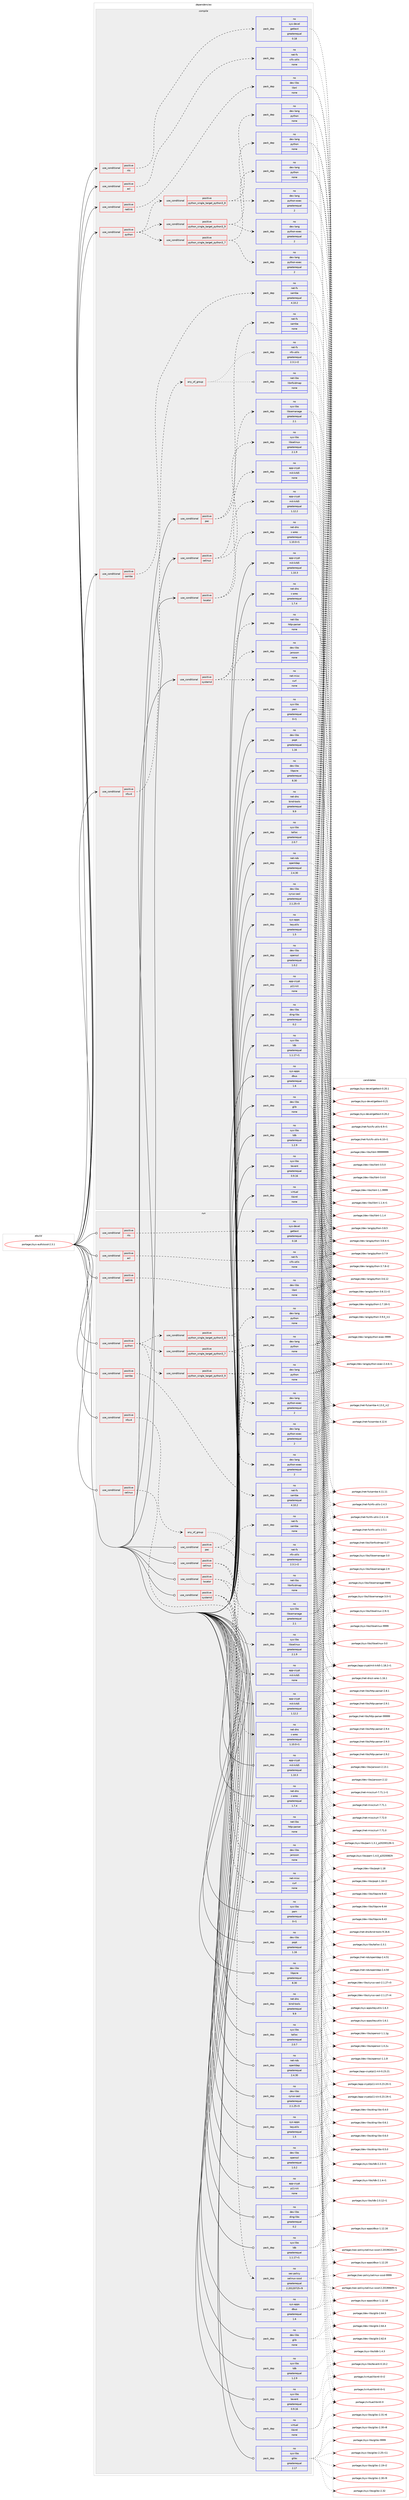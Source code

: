 digraph prolog {

# *************
# Graph options
# *************

newrank=true;
concentrate=true;
compound=true;
graph [rankdir=LR,fontname=Helvetica,fontsize=10,ranksep=1.5];#, ranksep=2.5, nodesep=0.2];
edge  [arrowhead=vee];
node  [fontname=Helvetica,fontsize=10];

# **********
# The ebuild
# **********

subgraph cluster_leftcol {
color=gray;
rank=same;
label=<<i>ebuild</i>>;
id [label="portage://sys-auth/sssd-2.3.1", color=red, width=4, href="../sys-auth/sssd-2.3.1.svg"];
}

# ****************
# The dependencies
# ****************

subgraph cluster_midcol {
color=gray;
label=<<i>dependencies</i>>;
subgraph cluster_compile {
fillcolor="#eeeeee";
style=filled;
label=<<i>compile</i>>;
subgraph cond286 {
dependency2404 [label=<<TABLE BORDER="0" CELLBORDER="1" CELLSPACING="0" CELLPADDING="4"><TR><TD ROWSPAN="3" CELLPADDING="10">use_conditional</TD></TR><TR><TD>positive</TD></TR><TR><TD>acl</TD></TR></TABLE>>, shape=none, color=red];
subgraph pack2063 {
dependency2405 [label=<<TABLE BORDER="0" CELLBORDER="1" CELLSPACING="0" CELLPADDING="4" WIDTH="220"><TR><TD ROWSPAN="6" CELLPADDING="30">pack_dep</TD></TR><TR><TD WIDTH="110">no</TD></TR><TR><TD>net-fs</TD></TR><TR><TD>cifs-utils</TD></TR><TR><TD>none</TD></TR><TR><TD></TD></TR></TABLE>>, shape=none, color=blue];
}
dependency2404:e -> dependency2405:w [weight=20,style="dashed",arrowhead="vee"];
}
id:e -> dependency2404:w [weight=20,style="solid",arrowhead="vee"];
subgraph cond287 {
dependency2406 [label=<<TABLE BORDER="0" CELLBORDER="1" CELLSPACING="0" CELLPADDING="4"><TR><TD ROWSPAN="3" CELLPADDING="10">use_conditional</TD></TR><TR><TD>positive</TD></TR><TR><TD>locator</TD></TR></TABLE>>, shape=none, color=red];
subgraph pack2064 {
dependency2407 [label=<<TABLE BORDER="0" CELLBORDER="1" CELLSPACING="0" CELLPADDING="4" WIDTH="220"><TR><TD ROWSPAN="6" CELLPADDING="30">pack_dep</TD></TR><TR><TD WIDTH="110">no</TD></TR><TR><TD>app-crypt</TD></TR><TR><TD>mit-krb5</TD></TR><TR><TD>greaterequal</TD></TR><TR><TD>1.12.2</TD></TR></TABLE>>, shape=none, color=blue];
}
dependency2406:e -> dependency2407:w [weight=20,style="dashed",arrowhead="vee"];
subgraph pack2065 {
dependency2408 [label=<<TABLE BORDER="0" CELLBORDER="1" CELLSPACING="0" CELLPADDING="4" WIDTH="220"><TR><TD ROWSPAN="6" CELLPADDING="30">pack_dep</TD></TR><TR><TD WIDTH="110">no</TD></TR><TR><TD>net-dns</TD></TR><TR><TD>c-ares</TD></TR><TR><TD>greaterequal</TD></TR><TR><TD>1.10.0-r1</TD></TR></TABLE>>, shape=none, color=blue];
}
dependency2406:e -> dependency2408:w [weight=20,style="dashed",arrowhead="vee"];
}
id:e -> dependency2406:w [weight=20,style="solid",arrowhead="vee"];
subgraph cond288 {
dependency2409 [label=<<TABLE BORDER="0" CELLBORDER="1" CELLSPACING="0" CELLPADDING="4"><TR><TD ROWSPAN="3" CELLPADDING="10">use_conditional</TD></TR><TR><TD>positive</TD></TR><TR><TD>netlink</TD></TR></TABLE>>, shape=none, color=red];
subgraph pack2066 {
dependency2410 [label=<<TABLE BORDER="0" CELLBORDER="1" CELLSPACING="0" CELLPADDING="4" WIDTH="220"><TR><TD ROWSPAN="6" CELLPADDING="30">pack_dep</TD></TR><TR><TD WIDTH="110">no</TD></TR><TR><TD>dev-libs</TD></TR><TR><TD>libnl</TD></TR><TR><TD>none</TD></TR><TR><TD></TD></TR></TABLE>>, shape=none, color=blue];
}
dependency2409:e -> dependency2410:w [weight=20,style="dashed",arrowhead="vee"];
}
id:e -> dependency2409:w [weight=20,style="solid",arrowhead="vee"];
subgraph cond289 {
dependency2411 [label=<<TABLE BORDER="0" CELLBORDER="1" CELLSPACING="0" CELLPADDING="4"><TR><TD ROWSPAN="3" CELLPADDING="10">use_conditional</TD></TR><TR><TD>positive</TD></TR><TR><TD>nfsv4</TD></TR></TABLE>>, shape=none, color=red];
subgraph any55 {
dependency2412 [label=<<TABLE BORDER="0" CELLBORDER="1" CELLSPACING="0" CELLPADDING="4"><TR><TD CELLPADDING="10">any_of_group</TD></TR></TABLE>>, shape=none, color=red];subgraph pack2067 {
dependency2413 [label=<<TABLE BORDER="0" CELLBORDER="1" CELLSPACING="0" CELLPADDING="4" WIDTH="220"><TR><TD ROWSPAN="6" CELLPADDING="30">pack_dep</TD></TR><TR><TD WIDTH="110">no</TD></TR><TR><TD>net-fs</TD></TR><TR><TD>nfs-utils</TD></TR><TR><TD>greaterequal</TD></TR><TR><TD>2.3.1-r2</TD></TR></TABLE>>, shape=none, color=blue];
}
dependency2412:e -> dependency2413:w [weight=20,style="dotted",arrowhead="oinv"];
subgraph pack2068 {
dependency2414 [label=<<TABLE BORDER="0" CELLBORDER="1" CELLSPACING="0" CELLPADDING="4" WIDTH="220"><TR><TD ROWSPAN="6" CELLPADDING="30">pack_dep</TD></TR><TR><TD WIDTH="110">no</TD></TR><TR><TD>net-libs</TD></TR><TR><TD>libnfsidmap</TD></TR><TR><TD>none</TD></TR><TR><TD></TD></TR></TABLE>>, shape=none, color=blue];
}
dependency2412:e -> dependency2414:w [weight=20,style="dotted",arrowhead="oinv"];
}
dependency2411:e -> dependency2412:w [weight=20,style="dashed",arrowhead="vee"];
}
id:e -> dependency2411:w [weight=20,style="solid",arrowhead="vee"];
subgraph cond290 {
dependency2415 [label=<<TABLE BORDER="0" CELLBORDER="1" CELLSPACING="0" CELLPADDING="4"><TR><TD ROWSPAN="3" CELLPADDING="10">use_conditional</TD></TR><TR><TD>positive</TD></TR><TR><TD>nls</TD></TR></TABLE>>, shape=none, color=red];
subgraph pack2069 {
dependency2416 [label=<<TABLE BORDER="0" CELLBORDER="1" CELLSPACING="0" CELLPADDING="4" WIDTH="220"><TR><TD ROWSPAN="6" CELLPADDING="30">pack_dep</TD></TR><TR><TD WIDTH="110">no</TD></TR><TR><TD>sys-devel</TD></TR><TR><TD>gettext</TD></TR><TR><TD>greaterequal</TD></TR><TR><TD>0.18</TD></TR></TABLE>>, shape=none, color=blue];
}
dependency2415:e -> dependency2416:w [weight=20,style="dashed",arrowhead="vee"];
}
id:e -> dependency2415:w [weight=20,style="solid",arrowhead="vee"];
subgraph cond291 {
dependency2417 [label=<<TABLE BORDER="0" CELLBORDER="1" CELLSPACING="0" CELLPADDING="4"><TR><TD ROWSPAN="3" CELLPADDING="10">use_conditional</TD></TR><TR><TD>positive</TD></TR><TR><TD>pac</TD></TR></TABLE>>, shape=none, color=red];
subgraph pack2070 {
dependency2418 [label=<<TABLE BORDER="0" CELLBORDER="1" CELLSPACING="0" CELLPADDING="4" WIDTH="220"><TR><TD ROWSPAN="6" CELLPADDING="30">pack_dep</TD></TR><TR><TD WIDTH="110">no</TD></TR><TR><TD>app-crypt</TD></TR><TR><TD>mit-krb5</TD></TR><TR><TD>none</TD></TR><TR><TD></TD></TR></TABLE>>, shape=none, color=blue];
}
dependency2417:e -> dependency2418:w [weight=20,style="dashed",arrowhead="vee"];
subgraph pack2071 {
dependency2419 [label=<<TABLE BORDER="0" CELLBORDER="1" CELLSPACING="0" CELLPADDING="4" WIDTH="220"><TR><TD ROWSPAN="6" CELLPADDING="30">pack_dep</TD></TR><TR><TD WIDTH="110">no</TD></TR><TR><TD>net-fs</TD></TR><TR><TD>samba</TD></TR><TR><TD>none</TD></TR><TR><TD></TD></TR></TABLE>>, shape=none, color=blue];
}
dependency2417:e -> dependency2419:w [weight=20,style="dashed",arrowhead="vee"];
}
id:e -> dependency2417:w [weight=20,style="solid",arrowhead="vee"];
subgraph cond292 {
dependency2420 [label=<<TABLE BORDER="0" CELLBORDER="1" CELLSPACING="0" CELLPADDING="4"><TR><TD ROWSPAN="3" CELLPADDING="10">use_conditional</TD></TR><TR><TD>positive</TD></TR><TR><TD>python</TD></TR></TABLE>>, shape=none, color=red];
subgraph cond293 {
dependency2421 [label=<<TABLE BORDER="0" CELLBORDER="1" CELLSPACING="0" CELLPADDING="4"><TR><TD ROWSPAN="3" CELLPADDING="10">use_conditional</TD></TR><TR><TD>positive</TD></TR><TR><TD>python_single_target_python3_7</TD></TR></TABLE>>, shape=none, color=red];
subgraph pack2072 {
dependency2422 [label=<<TABLE BORDER="0" CELLBORDER="1" CELLSPACING="0" CELLPADDING="4" WIDTH="220"><TR><TD ROWSPAN="6" CELLPADDING="30">pack_dep</TD></TR><TR><TD WIDTH="110">no</TD></TR><TR><TD>dev-lang</TD></TR><TR><TD>python</TD></TR><TR><TD>none</TD></TR><TR><TD></TD></TR></TABLE>>, shape=none, color=blue];
}
dependency2421:e -> dependency2422:w [weight=20,style="dashed",arrowhead="vee"];
subgraph pack2073 {
dependency2423 [label=<<TABLE BORDER="0" CELLBORDER="1" CELLSPACING="0" CELLPADDING="4" WIDTH="220"><TR><TD ROWSPAN="6" CELLPADDING="30">pack_dep</TD></TR><TR><TD WIDTH="110">no</TD></TR><TR><TD>dev-lang</TD></TR><TR><TD>python-exec</TD></TR><TR><TD>greaterequal</TD></TR><TR><TD>2</TD></TR></TABLE>>, shape=none, color=blue];
}
dependency2421:e -> dependency2423:w [weight=20,style="dashed",arrowhead="vee"];
}
dependency2420:e -> dependency2421:w [weight=20,style="dashed",arrowhead="vee"];
subgraph cond294 {
dependency2424 [label=<<TABLE BORDER="0" CELLBORDER="1" CELLSPACING="0" CELLPADDING="4"><TR><TD ROWSPAN="3" CELLPADDING="10">use_conditional</TD></TR><TR><TD>positive</TD></TR><TR><TD>python_single_target_python3_8</TD></TR></TABLE>>, shape=none, color=red];
subgraph pack2074 {
dependency2425 [label=<<TABLE BORDER="0" CELLBORDER="1" CELLSPACING="0" CELLPADDING="4" WIDTH="220"><TR><TD ROWSPAN="6" CELLPADDING="30">pack_dep</TD></TR><TR><TD WIDTH="110">no</TD></TR><TR><TD>dev-lang</TD></TR><TR><TD>python</TD></TR><TR><TD>none</TD></TR><TR><TD></TD></TR></TABLE>>, shape=none, color=blue];
}
dependency2424:e -> dependency2425:w [weight=20,style="dashed",arrowhead="vee"];
subgraph pack2075 {
dependency2426 [label=<<TABLE BORDER="0" CELLBORDER="1" CELLSPACING="0" CELLPADDING="4" WIDTH="220"><TR><TD ROWSPAN="6" CELLPADDING="30">pack_dep</TD></TR><TR><TD WIDTH="110">no</TD></TR><TR><TD>dev-lang</TD></TR><TR><TD>python-exec</TD></TR><TR><TD>greaterequal</TD></TR><TR><TD>2</TD></TR></TABLE>>, shape=none, color=blue];
}
dependency2424:e -> dependency2426:w [weight=20,style="dashed",arrowhead="vee"];
}
dependency2420:e -> dependency2424:w [weight=20,style="dashed",arrowhead="vee"];
subgraph cond295 {
dependency2427 [label=<<TABLE BORDER="0" CELLBORDER="1" CELLSPACING="0" CELLPADDING="4"><TR><TD ROWSPAN="3" CELLPADDING="10">use_conditional</TD></TR><TR><TD>positive</TD></TR><TR><TD>python_single_target_python3_9</TD></TR></TABLE>>, shape=none, color=red];
subgraph pack2076 {
dependency2428 [label=<<TABLE BORDER="0" CELLBORDER="1" CELLSPACING="0" CELLPADDING="4" WIDTH="220"><TR><TD ROWSPAN="6" CELLPADDING="30">pack_dep</TD></TR><TR><TD WIDTH="110">no</TD></TR><TR><TD>dev-lang</TD></TR><TR><TD>python</TD></TR><TR><TD>none</TD></TR><TR><TD></TD></TR></TABLE>>, shape=none, color=blue];
}
dependency2427:e -> dependency2428:w [weight=20,style="dashed",arrowhead="vee"];
subgraph pack2077 {
dependency2429 [label=<<TABLE BORDER="0" CELLBORDER="1" CELLSPACING="0" CELLPADDING="4" WIDTH="220"><TR><TD ROWSPAN="6" CELLPADDING="30">pack_dep</TD></TR><TR><TD WIDTH="110">no</TD></TR><TR><TD>dev-lang</TD></TR><TR><TD>python-exec</TD></TR><TR><TD>greaterequal</TD></TR><TR><TD>2</TD></TR></TABLE>>, shape=none, color=blue];
}
dependency2427:e -> dependency2429:w [weight=20,style="dashed",arrowhead="vee"];
}
dependency2420:e -> dependency2427:w [weight=20,style="dashed",arrowhead="vee"];
}
id:e -> dependency2420:w [weight=20,style="solid",arrowhead="vee"];
subgraph cond296 {
dependency2430 [label=<<TABLE BORDER="0" CELLBORDER="1" CELLSPACING="0" CELLPADDING="4"><TR><TD ROWSPAN="3" CELLPADDING="10">use_conditional</TD></TR><TR><TD>positive</TD></TR><TR><TD>samba</TD></TR></TABLE>>, shape=none, color=red];
subgraph pack2078 {
dependency2431 [label=<<TABLE BORDER="0" CELLBORDER="1" CELLSPACING="0" CELLPADDING="4" WIDTH="220"><TR><TD ROWSPAN="6" CELLPADDING="30">pack_dep</TD></TR><TR><TD WIDTH="110">no</TD></TR><TR><TD>net-fs</TD></TR><TR><TD>samba</TD></TR><TR><TD>greaterequal</TD></TR><TR><TD>4.10.2</TD></TR></TABLE>>, shape=none, color=blue];
}
dependency2430:e -> dependency2431:w [weight=20,style="dashed",arrowhead="vee"];
}
id:e -> dependency2430:w [weight=20,style="solid",arrowhead="vee"];
subgraph cond297 {
dependency2432 [label=<<TABLE BORDER="0" CELLBORDER="1" CELLSPACING="0" CELLPADDING="4"><TR><TD ROWSPAN="3" CELLPADDING="10">use_conditional</TD></TR><TR><TD>positive</TD></TR><TR><TD>selinux</TD></TR></TABLE>>, shape=none, color=red];
subgraph pack2079 {
dependency2433 [label=<<TABLE BORDER="0" CELLBORDER="1" CELLSPACING="0" CELLPADDING="4" WIDTH="220"><TR><TD ROWSPAN="6" CELLPADDING="30">pack_dep</TD></TR><TR><TD WIDTH="110">no</TD></TR><TR><TD>sys-libs</TD></TR><TR><TD>libselinux</TD></TR><TR><TD>greaterequal</TD></TR><TR><TD>2.1.9</TD></TR></TABLE>>, shape=none, color=blue];
}
dependency2432:e -> dependency2433:w [weight=20,style="dashed",arrowhead="vee"];
subgraph pack2080 {
dependency2434 [label=<<TABLE BORDER="0" CELLBORDER="1" CELLSPACING="0" CELLPADDING="4" WIDTH="220"><TR><TD ROWSPAN="6" CELLPADDING="30">pack_dep</TD></TR><TR><TD WIDTH="110">no</TD></TR><TR><TD>sys-libs</TD></TR><TR><TD>libsemanage</TD></TR><TR><TD>greaterequal</TD></TR><TR><TD>2.1</TD></TR></TABLE>>, shape=none, color=blue];
}
dependency2432:e -> dependency2434:w [weight=20,style="dashed",arrowhead="vee"];
}
id:e -> dependency2432:w [weight=20,style="solid",arrowhead="vee"];
subgraph cond298 {
dependency2435 [label=<<TABLE BORDER="0" CELLBORDER="1" CELLSPACING="0" CELLPADDING="4"><TR><TD ROWSPAN="3" CELLPADDING="10">use_conditional</TD></TR><TR><TD>positive</TD></TR><TR><TD>systemd</TD></TR></TABLE>>, shape=none, color=red];
subgraph pack2081 {
dependency2436 [label=<<TABLE BORDER="0" CELLBORDER="1" CELLSPACING="0" CELLPADDING="4" WIDTH="220"><TR><TD ROWSPAN="6" CELLPADDING="30">pack_dep</TD></TR><TR><TD WIDTH="110">no</TD></TR><TR><TD>dev-libs</TD></TR><TR><TD>jansson</TD></TR><TR><TD>none</TD></TR><TR><TD></TD></TR></TABLE>>, shape=none, color=blue];
}
dependency2435:e -> dependency2436:w [weight=20,style="dashed",arrowhead="vee"];
subgraph pack2082 {
dependency2437 [label=<<TABLE BORDER="0" CELLBORDER="1" CELLSPACING="0" CELLPADDING="4" WIDTH="220"><TR><TD ROWSPAN="6" CELLPADDING="30">pack_dep</TD></TR><TR><TD WIDTH="110">no</TD></TR><TR><TD>net-libs</TD></TR><TR><TD>http-parser</TD></TR><TR><TD>none</TD></TR><TR><TD></TD></TR></TABLE>>, shape=none, color=blue];
}
dependency2435:e -> dependency2437:w [weight=20,style="dashed",arrowhead="vee"];
subgraph pack2083 {
dependency2438 [label=<<TABLE BORDER="0" CELLBORDER="1" CELLSPACING="0" CELLPADDING="4" WIDTH="220"><TR><TD ROWSPAN="6" CELLPADDING="30">pack_dep</TD></TR><TR><TD WIDTH="110">no</TD></TR><TR><TD>net-misc</TD></TR><TR><TD>curl</TD></TR><TR><TD>none</TD></TR><TR><TD></TD></TR></TABLE>>, shape=none, color=blue];
}
dependency2435:e -> dependency2438:w [weight=20,style="dashed",arrowhead="vee"];
}
id:e -> dependency2435:w [weight=20,style="solid",arrowhead="vee"];
subgraph pack2084 {
dependency2439 [label=<<TABLE BORDER="0" CELLBORDER="1" CELLSPACING="0" CELLPADDING="4" WIDTH="220"><TR><TD ROWSPAN="6" CELLPADDING="30">pack_dep</TD></TR><TR><TD WIDTH="110">no</TD></TR><TR><TD>app-crypt</TD></TR><TR><TD>mit-krb5</TD></TR><TR><TD>greaterequal</TD></TR><TR><TD>1.10.3</TD></TR></TABLE>>, shape=none, color=blue];
}
id:e -> dependency2439:w [weight=20,style="solid",arrowhead="vee"];
subgraph pack2085 {
dependency2440 [label=<<TABLE BORDER="0" CELLBORDER="1" CELLSPACING="0" CELLPADDING="4" WIDTH="220"><TR><TD ROWSPAN="6" CELLPADDING="30">pack_dep</TD></TR><TR><TD WIDTH="110">no</TD></TR><TR><TD>app-crypt</TD></TR><TR><TD>p11-kit</TD></TR><TR><TD>none</TD></TR><TR><TD></TD></TR></TABLE>>, shape=none, color=blue];
}
id:e -> dependency2440:w [weight=20,style="solid",arrowhead="vee"];
subgraph pack2086 {
dependency2441 [label=<<TABLE BORDER="0" CELLBORDER="1" CELLSPACING="0" CELLPADDING="4" WIDTH="220"><TR><TD ROWSPAN="6" CELLPADDING="30">pack_dep</TD></TR><TR><TD WIDTH="110">no</TD></TR><TR><TD>dev-libs</TD></TR><TR><TD>cyrus-sasl</TD></TR><TR><TD>greaterequal</TD></TR><TR><TD>2.1.25-r3</TD></TR></TABLE>>, shape=none, color=blue];
}
id:e -> dependency2441:w [weight=20,style="solid",arrowhead="vee"];
subgraph pack2087 {
dependency2442 [label=<<TABLE BORDER="0" CELLBORDER="1" CELLSPACING="0" CELLPADDING="4" WIDTH="220"><TR><TD ROWSPAN="6" CELLPADDING="30">pack_dep</TD></TR><TR><TD WIDTH="110">no</TD></TR><TR><TD>dev-libs</TD></TR><TR><TD>ding-libs</TD></TR><TR><TD>greaterequal</TD></TR><TR><TD>0.2</TD></TR></TABLE>>, shape=none, color=blue];
}
id:e -> dependency2442:w [weight=20,style="solid",arrowhead="vee"];
subgraph pack2088 {
dependency2443 [label=<<TABLE BORDER="0" CELLBORDER="1" CELLSPACING="0" CELLPADDING="4" WIDTH="220"><TR><TD ROWSPAN="6" CELLPADDING="30">pack_dep</TD></TR><TR><TD WIDTH="110">no</TD></TR><TR><TD>dev-libs</TD></TR><TR><TD>glib</TD></TR><TR><TD>none</TD></TR><TR><TD></TD></TR></TABLE>>, shape=none, color=blue];
}
id:e -> dependency2443:w [weight=20,style="solid",arrowhead="vee"];
subgraph pack2089 {
dependency2444 [label=<<TABLE BORDER="0" CELLBORDER="1" CELLSPACING="0" CELLPADDING="4" WIDTH="220"><TR><TD ROWSPAN="6" CELLPADDING="30">pack_dep</TD></TR><TR><TD WIDTH="110">no</TD></TR><TR><TD>dev-libs</TD></TR><TR><TD>libpcre</TD></TR><TR><TD>greaterequal</TD></TR><TR><TD>8.30</TD></TR></TABLE>>, shape=none, color=blue];
}
id:e -> dependency2444:w [weight=20,style="solid",arrowhead="vee"];
subgraph pack2090 {
dependency2445 [label=<<TABLE BORDER="0" CELLBORDER="1" CELLSPACING="0" CELLPADDING="4" WIDTH="220"><TR><TD ROWSPAN="6" CELLPADDING="30">pack_dep</TD></TR><TR><TD WIDTH="110">no</TD></TR><TR><TD>dev-libs</TD></TR><TR><TD>openssl</TD></TR><TR><TD>greaterequal</TD></TR><TR><TD>1.0.2</TD></TR></TABLE>>, shape=none, color=blue];
}
id:e -> dependency2445:w [weight=20,style="solid",arrowhead="vee"];
subgraph pack2091 {
dependency2446 [label=<<TABLE BORDER="0" CELLBORDER="1" CELLSPACING="0" CELLPADDING="4" WIDTH="220"><TR><TD ROWSPAN="6" CELLPADDING="30">pack_dep</TD></TR><TR><TD WIDTH="110">no</TD></TR><TR><TD>dev-libs</TD></TR><TR><TD>popt</TD></TR><TR><TD>greaterequal</TD></TR><TR><TD>1.16</TD></TR></TABLE>>, shape=none, color=blue];
}
id:e -> dependency2446:w [weight=20,style="solid",arrowhead="vee"];
subgraph pack2092 {
dependency2447 [label=<<TABLE BORDER="0" CELLBORDER="1" CELLSPACING="0" CELLPADDING="4" WIDTH="220"><TR><TD ROWSPAN="6" CELLPADDING="30">pack_dep</TD></TR><TR><TD WIDTH="110">no</TD></TR><TR><TD>net-dns</TD></TR><TR><TD>bind-tools</TD></TR><TR><TD>greaterequal</TD></TR><TR><TD>9.9</TD></TR></TABLE>>, shape=none, color=blue];
}
id:e -> dependency2447:w [weight=20,style="solid",arrowhead="vee"];
subgraph pack2093 {
dependency2448 [label=<<TABLE BORDER="0" CELLBORDER="1" CELLSPACING="0" CELLPADDING="4" WIDTH="220"><TR><TD ROWSPAN="6" CELLPADDING="30">pack_dep</TD></TR><TR><TD WIDTH="110">no</TD></TR><TR><TD>net-dns</TD></TR><TR><TD>c-ares</TD></TR><TR><TD>greaterequal</TD></TR><TR><TD>1.7.4</TD></TR></TABLE>>, shape=none, color=blue];
}
id:e -> dependency2448:w [weight=20,style="solid",arrowhead="vee"];
subgraph pack2094 {
dependency2449 [label=<<TABLE BORDER="0" CELLBORDER="1" CELLSPACING="0" CELLPADDING="4" WIDTH="220"><TR><TD ROWSPAN="6" CELLPADDING="30">pack_dep</TD></TR><TR><TD WIDTH="110">no</TD></TR><TR><TD>net-nds</TD></TR><TR><TD>openldap</TD></TR><TR><TD>greaterequal</TD></TR><TR><TD>2.4.30</TD></TR></TABLE>>, shape=none, color=blue];
}
id:e -> dependency2449:w [weight=20,style="solid",arrowhead="vee"];
subgraph pack2095 {
dependency2450 [label=<<TABLE BORDER="0" CELLBORDER="1" CELLSPACING="0" CELLPADDING="4" WIDTH="220"><TR><TD ROWSPAN="6" CELLPADDING="30">pack_dep</TD></TR><TR><TD WIDTH="110">no</TD></TR><TR><TD>sys-apps</TD></TR><TR><TD>dbus</TD></TR><TR><TD>greaterequal</TD></TR><TR><TD>1.6</TD></TR></TABLE>>, shape=none, color=blue];
}
id:e -> dependency2450:w [weight=20,style="solid",arrowhead="vee"];
subgraph pack2096 {
dependency2451 [label=<<TABLE BORDER="0" CELLBORDER="1" CELLSPACING="0" CELLPADDING="4" WIDTH="220"><TR><TD ROWSPAN="6" CELLPADDING="30">pack_dep</TD></TR><TR><TD WIDTH="110">no</TD></TR><TR><TD>sys-apps</TD></TR><TR><TD>keyutils</TD></TR><TR><TD>greaterequal</TD></TR><TR><TD>1.5</TD></TR></TABLE>>, shape=none, color=blue];
}
id:e -> dependency2451:w [weight=20,style="solid",arrowhead="vee"];
subgraph pack2097 {
dependency2452 [label=<<TABLE BORDER="0" CELLBORDER="1" CELLSPACING="0" CELLPADDING="4" WIDTH="220"><TR><TD ROWSPAN="6" CELLPADDING="30">pack_dep</TD></TR><TR><TD WIDTH="110">no</TD></TR><TR><TD>sys-libs</TD></TR><TR><TD>ldb</TD></TR><TR><TD>greaterequal</TD></TR><TR><TD>1.1.17-r1</TD></TR></TABLE>>, shape=none, color=blue];
}
id:e -> dependency2452:w [weight=20,style="solid",arrowhead="vee"];
subgraph pack2098 {
dependency2453 [label=<<TABLE BORDER="0" CELLBORDER="1" CELLSPACING="0" CELLPADDING="4" WIDTH="220"><TR><TD ROWSPAN="6" CELLPADDING="30">pack_dep</TD></TR><TR><TD WIDTH="110">no</TD></TR><TR><TD>sys-libs</TD></TR><TR><TD>pam</TD></TR><TR><TD>greaterequal</TD></TR><TR><TD>0-r1</TD></TR></TABLE>>, shape=none, color=blue];
}
id:e -> dependency2453:w [weight=20,style="solid",arrowhead="vee"];
subgraph pack2099 {
dependency2454 [label=<<TABLE BORDER="0" CELLBORDER="1" CELLSPACING="0" CELLPADDING="4" WIDTH="220"><TR><TD ROWSPAN="6" CELLPADDING="30">pack_dep</TD></TR><TR><TD WIDTH="110">no</TD></TR><TR><TD>sys-libs</TD></TR><TR><TD>talloc</TD></TR><TR><TD>greaterequal</TD></TR><TR><TD>2.0.7</TD></TR></TABLE>>, shape=none, color=blue];
}
id:e -> dependency2454:w [weight=20,style="solid",arrowhead="vee"];
subgraph pack2100 {
dependency2455 [label=<<TABLE BORDER="0" CELLBORDER="1" CELLSPACING="0" CELLPADDING="4" WIDTH="220"><TR><TD ROWSPAN="6" CELLPADDING="30">pack_dep</TD></TR><TR><TD WIDTH="110">no</TD></TR><TR><TD>sys-libs</TD></TR><TR><TD>tdb</TD></TR><TR><TD>greaterequal</TD></TR><TR><TD>1.2.9</TD></TR></TABLE>>, shape=none, color=blue];
}
id:e -> dependency2455:w [weight=20,style="solid",arrowhead="vee"];
subgraph pack2101 {
dependency2456 [label=<<TABLE BORDER="0" CELLBORDER="1" CELLSPACING="0" CELLPADDING="4" WIDTH="220"><TR><TD ROWSPAN="6" CELLPADDING="30">pack_dep</TD></TR><TR><TD WIDTH="110">no</TD></TR><TR><TD>sys-libs</TD></TR><TR><TD>tevent</TD></TR><TR><TD>greaterequal</TD></TR><TR><TD>0.9.16</TD></TR></TABLE>>, shape=none, color=blue];
}
id:e -> dependency2456:w [weight=20,style="solid",arrowhead="vee"];
subgraph pack2102 {
dependency2457 [label=<<TABLE BORDER="0" CELLBORDER="1" CELLSPACING="0" CELLPADDING="4" WIDTH="220"><TR><TD ROWSPAN="6" CELLPADDING="30">pack_dep</TD></TR><TR><TD WIDTH="110">no</TD></TR><TR><TD>virtual</TD></TR><TR><TD>libintl</TD></TR><TR><TD>none</TD></TR><TR><TD></TD></TR></TABLE>>, shape=none, color=blue];
}
id:e -> dependency2457:w [weight=20,style="solid",arrowhead="vee"];
}
subgraph cluster_compileandrun {
fillcolor="#eeeeee";
style=filled;
label=<<i>compile and run</i>>;
}
subgraph cluster_run {
fillcolor="#eeeeee";
style=filled;
label=<<i>run</i>>;
subgraph cond299 {
dependency2458 [label=<<TABLE BORDER="0" CELLBORDER="1" CELLSPACING="0" CELLPADDING="4"><TR><TD ROWSPAN="3" CELLPADDING="10">use_conditional</TD></TR><TR><TD>positive</TD></TR><TR><TD>acl</TD></TR></TABLE>>, shape=none, color=red];
subgraph pack2103 {
dependency2459 [label=<<TABLE BORDER="0" CELLBORDER="1" CELLSPACING="0" CELLPADDING="4" WIDTH="220"><TR><TD ROWSPAN="6" CELLPADDING="30">pack_dep</TD></TR><TR><TD WIDTH="110">no</TD></TR><TR><TD>net-fs</TD></TR><TR><TD>cifs-utils</TD></TR><TR><TD>none</TD></TR><TR><TD></TD></TR></TABLE>>, shape=none, color=blue];
}
dependency2458:e -> dependency2459:w [weight=20,style="dashed",arrowhead="vee"];
}
id:e -> dependency2458:w [weight=20,style="solid",arrowhead="odot"];
subgraph cond300 {
dependency2460 [label=<<TABLE BORDER="0" CELLBORDER="1" CELLSPACING="0" CELLPADDING="4"><TR><TD ROWSPAN="3" CELLPADDING="10">use_conditional</TD></TR><TR><TD>positive</TD></TR><TR><TD>locator</TD></TR></TABLE>>, shape=none, color=red];
subgraph pack2104 {
dependency2461 [label=<<TABLE BORDER="0" CELLBORDER="1" CELLSPACING="0" CELLPADDING="4" WIDTH="220"><TR><TD ROWSPAN="6" CELLPADDING="30">pack_dep</TD></TR><TR><TD WIDTH="110">no</TD></TR><TR><TD>app-crypt</TD></TR><TR><TD>mit-krb5</TD></TR><TR><TD>greaterequal</TD></TR><TR><TD>1.12.2</TD></TR></TABLE>>, shape=none, color=blue];
}
dependency2460:e -> dependency2461:w [weight=20,style="dashed",arrowhead="vee"];
subgraph pack2105 {
dependency2462 [label=<<TABLE BORDER="0" CELLBORDER="1" CELLSPACING="0" CELLPADDING="4" WIDTH="220"><TR><TD ROWSPAN="6" CELLPADDING="30">pack_dep</TD></TR><TR><TD WIDTH="110">no</TD></TR><TR><TD>net-dns</TD></TR><TR><TD>c-ares</TD></TR><TR><TD>greaterequal</TD></TR><TR><TD>1.10.0-r1</TD></TR></TABLE>>, shape=none, color=blue];
}
dependency2460:e -> dependency2462:w [weight=20,style="dashed",arrowhead="vee"];
}
id:e -> dependency2460:w [weight=20,style="solid",arrowhead="odot"];
subgraph cond301 {
dependency2463 [label=<<TABLE BORDER="0" CELLBORDER="1" CELLSPACING="0" CELLPADDING="4"><TR><TD ROWSPAN="3" CELLPADDING="10">use_conditional</TD></TR><TR><TD>positive</TD></TR><TR><TD>netlink</TD></TR></TABLE>>, shape=none, color=red];
subgraph pack2106 {
dependency2464 [label=<<TABLE BORDER="0" CELLBORDER="1" CELLSPACING="0" CELLPADDING="4" WIDTH="220"><TR><TD ROWSPAN="6" CELLPADDING="30">pack_dep</TD></TR><TR><TD WIDTH="110">no</TD></TR><TR><TD>dev-libs</TD></TR><TR><TD>libnl</TD></TR><TR><TD>none</TD></TR><TR><TD></TD></TR></TABLE>>, shape=none, color=blue];
}
dependency2463:e -> dependency2464:w [weight=20,style="dashed",arrowhead="vee"];
}
id:e -> dependency2463:w [weight=20,style="solid",arrowhead="odot"];
subgraph cond302 {
dependency2465 [label=<<TABLE BORDER="0" CELLBORDER="1" CELLSPACING="0" CELLPADDING="4"><TR><TD ROWSPAN="3" CELLPADDING="10">use_conditional</TD></TR><TR><TD>positive</TD></TR><TR><TD>nfsv4</TD></TR></TABLE>>, shape=none, color=red];
subgraph any56 {
dependency2466 [label=<<TABLE BORDER="0" CELLBORDER="1" CELLSPACING="0" CELLPADDING="4"><TR><TD CELLPADDING="10">any_of_group</TD></TR></TABLE>>, shape=none, color=red];subgraph pack2107 {
dependency2467 [label=<<TABLE BORDER="0" CELLBORDER="1" CELLSPACING="0" CELLPADDING="4" WIDTH="220"><TR><TD ROWSPAN="6" CELLPADDING="30">pack_dep</TD></TR><TR><TD WIDTH="110">no</TD></TR><TR><TD>net-fs</TD></TR><TR><TD>nfs-utils</TD></TR><TR><TD>greaterequal</TD></TR><TR><TD>2.3.1-r2</TD></TR></TABLE>>, shape=none, color=blue];
}
dependency2466:e -> dependency2467:w [weight=20,style="dotted",arrowhead="oinv"];
subgraph pack2108 {
dependency2468 [label=<<TABLE BORDER="0" CELLBORDER="1" CELLSPACING="0" CELLPADDING="4" WIDTH="220"><TR><TD ROWSPAN="6" CELLPADDING="30">pack_dep</TD></TR><TR><TD WIDTH="110">no</TD></TR><TR><TD>net-libs</TD></TR><TR><TD>libnfsidmap</TD></TR><TR><TD>none</TD></TR><TR><TD></TD></TR></TABLE>>, shape=none, color=blue];
}
dependency2466:e -> dependency2468:w [weight=20,style="dotted",arrowhead="oinv"];
}
dependency2465:e -> dependency2466:w [weight=20,style="dashed",arrowhead="vee"];
}
id:e -> dependency2465:w [weight=20,style="solid",arrowhead="odot"];
subgraph cond303 {
dependency2469 [label=<<TABLE BORDER="0" CELLBORDER="1" CELLSPACING="0" CELLPADDING="4"><TR><TD ROWSPAN="3" CELLPADDING="10">use_conditional</TD></TR><TR><TD>positive</TD></TR><TR><TD>nls</TD></TR></TABLE>>, shape=none, color=red];
subgraph pack2109 {
dependency2470 [label=<<TABLE BORDER="0" CELLBORDER="1" CELLSPACING="0" CELLPADDING="4" WIDTH="220"><TR><TD ROWSPAN="6" CELLPADDING="30">pack_dep</TD></TR><TR><TD WIDTH="110">no</TD></TR><TR><TD>sys-devel</TD></TR><TR><TD>gettext</TD></TR><TR><TD>greaterequal</TD></TR><TR><TD>0.18</TD></TR></TABLE>>, shape=none, color=blue];
}
dependency2469:e -> dependency2470:w [weight=20,style="dashed",arrowhead="vee"];
}
id:e -> dependency2469:w [weight=20,style="solid",arrowhead="odot"];
subgraph cond304 {
dependency2471 [label=<<TABLE BORDER="0" CELLBORDER="1" CELLSPACING="0" CELLPADDING="4"><TR><TD ROWSPAN="3" CELLPADDING="10">use_conditional</TD></TR><TR><TD>positive</TD></TR><TR><TD>pac</TD></TR></TABLE>>, shape=none, color=red];
subgraph pack2110 {
dependency2472 [label=<<TABLE BORDER="0" CELLBORDER="1" CELLSPACING="0" CELLPADDING="4" WIDTH="220"><TR><TD ROWSPAN="6" CELLPADDING="30">pack_dep</TD></TR><TR><TD WIDTH="110">no</TD></TR><TR><TD>app-crypt</TD></TR><TR><TD>mit-krb5</TD></TR><TR><TD>none</TD></TR><TR><TD></TD></TR></TABLE>>, shape=none, color=blue];
}
dependency2471:e -> dependency2472:w [weight=20,style="dashed",arrowhead="vee"];
subgraph pack2111 {
dependency2473 [label=<<TABLE BORDER="0" CELLBORDER="1" CELLSPACING="0" CELLPADDING="4" WIDTH="220"><TR><TD ROWSPAN="6" CELLPADDING="30">pack_dep</TD></TR><TR><TD WIDTH="110">no</TD></TR><TR><TD>net-fs</TD></TR><TR><TD>samba</TD></TR><TR><TD>none</TD></TR><TR><TD></TD></TR></TABLE>>, shape=none, color=blue];
}
dependency2471:e -> dependency2473:w [weight=20,style="dashed",arrowhead="vee"];
}
id:e -> dependency2471:w [weight=20,style="solid",arrowhead="odot"];
subgraph cond305 {
dependency2474 [label=<<TABLE BORDER="0" CELLBORDER="1" CELLSPACING="0" CELLPADDING="4"><TR><TD ROWSPAN="3" CELLPADDING="10">use_conditional</TD></TR><TR><TD>positive</TD></TR><TR><TD>python</TD></TR></TABLE>>, shape=none, color=red];
subgraph cond306 {
dependency2475 [label=<<TABLE BORDER="0" CELLBORDER="1" CELLSPACING="0" CELLPADDING="4"><TR><TD ROWSPAN="3" CELLPADDING="10">use_conditional</TD></TR><TR><TD>positive</TD></TR><TR><TD>python_single_target_python3_7</TD></TR></TABLE>>, shape=none, color=red];
subgraph pack2112 {
dependency2476 [label=<<TABLE BORDER="0" CELLBORDER="1" CELLSPACING="0" CELLPADDING="4" WIDTH="220"><TR><TD ROWSPAN="6" CELLPADDING="30">pack_dep</TD></TR><TR><TD WIDTH="110">no</TD></TR><TR><TD>dev-lang</TD></TR><TR><TD>python</TD></TR><TR><TD>none</TD></TR><TR><TD></TD></TR></TABLE>>, shape=none, color=blue];
}
dependency2475:e -> dependency2476:w [weight=20,style="dashed",arrowhead="vee"];
subgraph pack2113 {
dependency2477 [label=<<TABLE BORDER="0" CELLBORDER="1" CELLSPACING="0" CELLPADDING="4" WIDTH="220"><TR><TD ROWSPAN="6" CELLPADDING="30">pack_dep</TD></TR><TR><TD WIDTH="110">no</TD></TR><TR><TD>dev-lang</TD></TR><TR><TD>python-exec</TD></TR><TR><TD>greaterequal</TD></TR><TR><TD>2</TD></TR></TABLE>>, shape=none, color=blue];
}
dependency2475:e -> dependency2477:w [weight=20,style="dashed",arrowhead="vee"];
}
dependency2474:e -> dependency2475:w [weight=20,style="dashed",arrowhead="vee"];
subgraph cond307 {
dependency2478 [label=<<TABLE BORDER="0" CELLBORDER="1" CELLSPACING="0" CELLPADDING="4"><TR><TD ROWSPAN="3" CELLPADDING="10">use_conditional</TD></TR><TR><TD>positive</TD></TR><TR><TD>python_single_target_python3_8</TD></TR></TABLE>>, shape=none, color=red];
subgraph pack2114 {
dependency2479 [label=<<TABLE BORDER="0" CELLBORDER="1" CELLSPACING="0" CELLPADDING="4" WIDTH="220"><TR><TD ROWSPAN="6" CELLPADDING="30">pack_dep</TD></TR><TR><TD WIDTH="110">no</TD></TR><TR><TD>dev-lang</TD></TR><TR><TD>python</TD></TR><TR><TD>none</TD></TR><TR><TD></TD></TR></TABLE>>, shape=none, color=blue];
}
dependency2478:e -> dependency2479:w [weight=20,style="dashed",arrowhead="vee"];
subgraph pack2115 {
dependency2480 [label=<<TABLE BORDER="0" CELLBORDER="1" CELLSPACING="0" CELLPADDING="4" WIDTH="220"><TR><TD ROWSPAN="6" CELLPADDING="30">pack_dep</TD></TR><TR><TD WIDTH="110">no</TD></TR><TR><TD>dev-lang</TD></TR><TR><TD>python-exec</TD></TR><TR><TD>greaterequal</TD></TR><TR><TD>2</TD></TR></TABLE>>, shape=none, color=blue];
}
dependency2478:e -> dependency2480:w [weight=20,style="dashed",arrowhead="vee"];
}
dependency2474:e -> dependency2478:w [weight=20,style="dashed",arrowhead="vee"];
subgraph cond308 {
dependency2481 [label=<<TABLE BORDER="0" CELLBORDER="1" CELLSPACING="0" CELLPADDING="4"><TR><TD ROWSPAN="3" CELLPADDING="10">use_conditional</TD></TR><TR><TD>positive</TD></TR><TR><TD>python_single_target_python3_9</TD></TR></TABLE>>, shape=none, color=red];
subgraph pack2116 {
dependency2482 [label=<<TABLE BORDER="0" CELLBORDER="1" CELLSPACING="0" CELLPADDING="4" WIDTH="220"><TR><TD ROWSPAN="6" CELLPADDING="30">pack_dep</TD></TR><TR><TD WIDTH="110">no</TD></TR><TR><TD>dev-lang</TD></TR><TR><TD>python</TD></TR><TR><TD>none</TD></TR><TR><TD></TD></TR></TABLE>>, shape=none, color=blue];
}
dependency2481:e -> dependency2482:w [weight=20,style="dashed",arrowhead="vee"];
subgraph pack2117 {
dependency2483 [label=<<TABLE BORDER="0" CELLBORDER="1" CELLSPACING="0" CELLPADDING="4" WIDTH="220"><TR><TD ROWSPAN="6" CELLPADDING="30">pack_dep</TD></TR><TR><TD WIDTH="110">no</TD></TR><TR><TD>dev-lang</TD></TR><TR><TD>python-exec</TD></TR><TR><TD>greaterequal</TD></TR><TR><TD>2</TD></TR></TABLE>>, shape=none, color=blue];
}
dependency2481:e -> dependency2483:w [weight=20,style="dashed",arrowhead="vee"];
}
dependency2474:e -> dependency2481:w [weight=20,style="dashed",arrowhead="vee"];
}
id:e -> dependency2474:w [weight=20,style="solid",arrowhead="odot"];
subgraph cond309 {
dependency2484 [label=<<TABLE BORDER="0" CELLBORDER="1" CELLSPACING="0" CELLPADDING="4"><TR><TD ROWSPAN="3" CELLPADDING="10">use_conditional</TD></TR><TR><TD>positive</TD></TR><TR><TD>samba</TD></TR></TABLE>>, shape=none, color=red];
subgraph pack2118 {
dependency2485 [label=<<TABLE BORDER="0" CELLBORDER="1" CELLSPACING="0" CELLPADDING="4" WIDTH="220"><TR><TD ROWSPAN="6" CELLPADDING="30">pack_dep</TD></TR><TR><TD WIDTH="110">no</TD></TR><TR><TD>net-fs</TD></TR><TR><TD>samba</TD></TR><TR><TD>greaterequal</TD></TR><TR><TD>4.10.2</TD></TR></TABLE>>, shape=none, color=blue];
}
dependency2484:e -> dependency2485:w [weight=20,style="dashed",arrowhead="vee"];
}
id:e -> dependency2484:w [weight=20,style="solid",arrowhead="odot"];
subgraph cond310 {
dependency2486 [label=<<TABLE BORDER="0" CELLBORDER="1" CELLSPACING="0" CELLPADDING="4"><TR><TD ROWSPAN="3" CELLPADDING="10">use_conditional</TD></TR><TR><TD>positive</TD></TR><TR><TD>selinux</TD></TR></TABLE>>, shape=none, color=red];
subgraph pack2119 {
dependency2487 [label=<<TABLE BORDER="0" CELLBORDER="1" CELLSPACING="0" CELLPADDING="4" WIDTH="220"><TR><TD ROWSPAN="6" CELLPADDING="30">pack_dep</TD></TR><TR><TD WIDTH="110">no</TD></TR><TR><TD>sec-policy</TD></TR><TR><TD>selinux-sssd</TD></TR><TR><TD>greaterequal</TD></TR><TR><TD>2.20120725-r9</TD></TR></TABLE>>, shape=none, color=blue];
}
dependency2486:e -> dependency2487:w [weight=20,style="dashed",arrowhead="vee"];
}
id:e -> dependency2486:w [weight=20,style="solid",arrowhead="odot"];
subgraph cond311 {
dependency2488 [label=<<TABLE BORDER="0" CELLBORDER="1" CELLSPACING="0" CELLPADDING="4"><TR><TD ROWSPAN="3" CELLPADDING="10">use_conditional</TD></TR><TR><TD>positive</TD></TR><TR><TD>selinux</TD></TR></TABLE>>, shape=none, color=red];
subgraph pack2120 {
dependency2489 [label=<<TABLE BORDER="0" CELLBORDER="1" CELLSPACING="0" CELLPADDING="4" WIDTH="220"><TR><TD ROWSPAN="6" CELLPADDING="30">pack_dep</TD></TR><TR><TD WIDTH="110">no</TD></TR><TR><TD>sys-libs</TD></TR><TR><TD>libselinux</TD></TR><TR><TD>greaterequal</TD></TR><TR><TD>2.1.9</TD></TR></TABLE>>, shape=none, color=blue];
}
dependency2488:e -> dependency2489:w [weight=20,style="dashed",arrowhead="vee"];
subgraph pack2121 {
dependency2490 [label=<<TABLE BORDER="0" CELLBORDER="1" CELLSPACING="0" CELLPADDING="4" WIDTH="220"><TR><TD ROWSPAN="6" CELLPADDING="30">pack_dep</TD></TR><TR><TD WIDTH="110">no</TD></TR><TR><TD>sys-libs</TD></TR><TR><TD>libsemanage</TD></TR><TR><TD>greaterequal</TD></TR><TR><TD>2.1</TD></TR></TABLE>>, shape=none, color=blue];
}
dependency2488:e -> dependency2490:w [weight=20,style="dashed",arrowhead="vee"];
}
id:e -> dependency2488:w [weight=20,style="solid",arrowhead="odot"];
subgraph cond312 {
dependency2491 [label=<<TABLE BORDER="0" CELLBORDER="1" CELLSPACING="0" CELLPADDING="4"><TR><TD ROWSPAN="3" CELLPADDING="10">use_conditional</TD></TR><TR><TD>positive</TD></TR><TR><TD>systemd</TD></TR></TABLE>>, shape=none, color=red];
subgraph pack2122 {
dependency2492 [label=<<TABLE BORDER="0" CELLBORDER="1" CELLSPACING="0" CELLPADDING="4" WIDTH="220"><TR><TD ROWSPAN="6" CELLPADDING="30">pack_dep</TD></TR><TR><TD WIDTH="110">no</TD></TR><TR><TD>dev-libs</TD></TR><TR><TD>jansson</TD></TR><TR><TD>none</TD></TR><TR><TD></TD></TR></TABLE>>, shape=none, color=blue];
}
dependency2491:e -> dependency2492:w [weight=20,style="dashed",arrowhead="vee"];
subgraph pack2123 {
dependency2493 [label=<<TABLE BORDER="0" CELLBORDER="1" CELLSPACING="0" CELLPADDING="4" WIDTH="220"><TR><TD ROWSPAN="6" CELLPADDING="30">pack_dep</TD></TR><TR><TD WIDTH="110">no</TD></TR><TR><TD>net-libs</TD></TR><TR><TD>http-parser</TD></TR><TR><TD>none</TD></TR><TR><TD></TD></TR></TABLE>>, shape=none, color=blue];
}
dependency2491:e -> dependency2493:w [weight=20,style="dashed",arrowhead="vee"];
subgraph pack2124 {
dependency2494 [label=<<TABLE BORDER="0" CELLBORDER="1" CELLSPACING="0" CELLPADDING="4" WIDTH="220"><TR><TD ROWSPAN="6" CELLPADDING="30">pack_dep</TD></TR><TR><TD WIDTH="110">no</TD></TR><TR><TD>net-misc</TD></TR><TR><TD>curl</TD></TR><TR><TD>none</TD></TR><TR><TD></TD></TR></TABLE>>, shape=none, color=blue];
}
dependency2491:e -> dependency2494:w [weight=20,style="dashed",arrowhead="vee"];
}
id:e -> dependency2491:w [weight=20,style="solid",arrowhead="odot"];
subgraph pack2125 {
dependency2495 [label=<<TABLE BORDER="0" CELLBORDER="1" CELLSPACING="0" CELLPADDING="4" WIDTH="220"><TR><TD ROWSPAN="6" CELLPADDING="30">pack_dep</TD></TR><TR><TD WIDTH="110">no</TD></TR><TR><TD>app-crypt</TD></TR><TR><TD>mit-krb5</TD></TR><TR><TD>greaterequal</TD></TR><TR><TD>1.10.3</TD></TR></TABLE>>, shape=none, color=blue];
}
id:e -> dependency2495:w [weight=20,style="solid",arrowhead="odot"];
subgraph pack2126 {
dependency2496 [label=<<TABLE BORDER="0" CELLBORDER="1" CELLSPACING="0" CELLPADDING="4" WIDTH="220"><TR><TD ROWSPAN="6" CELLPADDING="30">pack_dep</TD></TR><TR><TD WIDTH="110">no</TD></TR><TR><TD>app-crypt</TD></TR><TR><TD>p11-kit</TD></TR><TR><TD>none</TD></TR><TR><TD></TD></TR></TABLE>>, shape=none, color=blue];
}
id:e -> dependency2496:w [weight=20,style="solid",arrowhead="odot"];
subgraph pack2127 {
dependency2497 [label=<<TABLE BORDER="0" CELLBORDER="1" CELLSPACING="0" CELLPADDING="4" WIDTH="220"><TR><TD ROWSPAN="6" CELLPADDING="30">pack_dep</TD></TR><TR><TD WIDTH="110">no</TD></TR><TR><TD>dev-libs</TD></TR><TR><TD>cyrus-sasl</TD></TR><TR><TD>greaterequal</TD></TR><TR><TD>2.1.25-r3</TD></TR></TABLE>>, shape=none, color=blue];
}
id:e -> dependency2497:w [weight=20,style="solid",arrowhead="odot"];
subgraph pack2128 {
dependency2498 [label=<<TABLE BORDER="0" CELLBORDER="1" CELLSPACING="0" CELLPADDING="4" WIDTH="220"><TR><TD ROWSPAN="6" CELLPADDING="30">pack_dep</TD></TR><TR><TD WIDTH="110">no</TD></TR><TR><TD>dev-libs</TD></TR><TR><TD>ding-libs</TD></TR><TR><TD>greaterequal</TD></TR><TR><TD>0.2</TD></TR></TABLE>>, shape=none, color=blue];
}
id:e -> dependency2498:w [weight=20,style="solid",arrowhead="odot"];
subgraph pack2129 {
dependency2499 [label=<<TABLE BORDER="0" CELLBORDER="1" CELLSPACING="0" CELLPADDING="4" WIDTH="220"><TR><TD ROWSPAN="6" CELLPADDING="30">pack_dep</TD></TR><TR><TD WIDTH="110">no</TD></TR><TR><TD>dev-libs</TD></TR><TR><TD>glib</TD></TR><TR><TD>none</TD></TR><TR><TD></TD></TR></TABLE>>, shape=none, color=blue];
}
id:e -> dependency2499:w [weight=20,style="solid",arrowhead="odot"];
subgraph pack2130 {
dependency2500 [label=<<TABLE BORDER="0" CELLBORDER="1" CELLSPACING="0" CELLPADDING="4" WIDTH="220"><TR><TD ROWSPAN="6" CELLPADDING="30">pack_dep</TD></TR><TR><TD WIDTH="110">no</TD></TR><TR><TD>dev-libs</TD></TR><TR><TD>libpcre</TD></TR><TR><TD>greaterequal</TD></TR><TR><TD>8.30</TD></TR></TABLE>>, shape=none, color=blue];
}
id:e -> dependency2500:w [weight=20,style="solid",arrowhead="odot"];
subgraph pack2131 {
dependency2501 [label=<<TABLE BORDER="0" CELLBORDER="1" CELLSPACING="0" CELLPADDING="4" WIDTH="220"><TR><TD ROWSPAN="6" CELLPADDING="30">pack_dep</TD></TR><TR><TD WIDTH="110">no</TD></TR><TR><TD>dev-libs</TD></TR><TR><TD>openssl</TD></TR><TR><TD>greaterequal</TD></TR><TR><TD>1.0.2</TD></TR></TABLE>>, shape=none, color=blue];
}
id:e -> dependency2501:w [weight=20,style="solid",arrowhead="odot"];
subgraph pack2132 {
dependency2502 [label=<<TABLE BORDER="0" CELLBORDER="1" CELLSPACING="0" CELLPADDING="4" WIDTH="220"><TR><TD ROWSPAN="6" CELLPADDING="30">pack_dep</TD></TR><TR><TD WIDTH="110">no</TD></TR><TR><TD>dev-libs</TD></TR><TR><TD>popt</TD></TR><TR><TD>greaterequal</TD></TR><TR><TD>1.16</TD></TR></TABLE>>, shape=none, color=blue];
}
id:e -> dependency2502:w [weight=20,style="solid",arrowhead="odot"];
subgraph pack2133 {
dependency2503 [label=<<TABLE BORDER="0" CELLBORDER="1" CELLSPACING="0" CELLPADDING="4" WIDTH="220"><TR><TD ROWSPAN="6" CELLPADDING="30">pack_dep</TD></TR><TR><TD WIDTH="110">no</TD></TR><TR><TD>net-dns</TD></TR><TR><TD>bind-tools</TD></TR><TR><TD>greaterequal</TD></TR><TR><TD>9.9</TD></TR></TABLE>>, shape=none, color=blue];
}
id:e -> dependency2503:w [weight=20,style="solid",arrowhead="odot"];
subgraph pack2134 {
dependency2504 [label=<<TABLE BORDER="0" CELLBORDER="1" CELLSPACING="0" CELLPADDING="4" WIDTH="220"><TR><TD ROWSPAN="6" CELLPADDING="30">pack_dep</TD></TR><TR><TD WIDTH="110">no</TD></TR><TR><TD>net-dns</TD></TR><TR><TD>c-ares</TD></TR><TR><TD>greaterequal</TD></TR><TR><TD>1.7.4</TD></TR></TABLE>>, shape=none, color=blue];
}
id:e -> dependency2504:w [weight=20,style="solid",arrowhead="odot"];
subgraph pack2135 {
dependency2505 [label=<<TABLE BORDER="0" CELLBORDER="1" CELLSPACING="0" CELLPADDING="4" WIDTH="220"><TR><TD ROWSPAN="6" CELLPADDING="30">pack_dep</TD></TR><TR><TD WIDTH="110">no</TD></TR><TR><TD>net-nds</TD></TR><TR><TD>openldap</TD></TR><TR><TD>greaterequal</TD></TR><TR><TD>2.4.30</TD></TR></TABLE>>, shape=none, color=blue];
}
id:e -> dependency2505:w [weight=20,style="solid",arrowhead="odot"];
subgraph pack2136 {
dependency2506 [label=<<TABLE BORDER="0" CELLBORDER="1" CELLSPACING="0" CELLPADDING="4" WIDTH="220"><TR><TD ROWSPAN="6" CELLPADDING="30">pack_dep</TD></TR><TR><TD WIDTH="110">no</TD></TR><TR><TD>sys-apps</TD></TR><TR><TD>dbus</TD></TR><TR><TD>greaterequal</TD></TR><TR><TD>1.6</TD></TR></TABLE>>, shape=none, color=blue];
}
id:e -> dependency2506:w [weight=20,style="solid",arrowhead="odot"];
subgraph pack2137 {
dependency2507 [label=<<TABLE BORDER="0" CELLBORDER="1" CELLSPACING="0" CELLPADDING="4" WIDTH="220"><TR><TD ROWSPAN="6" CELLPADDING="30">pack_dep</TD></TR><TR><TD WIDTH="110">no</TD></TR><TR><TD>sys-apps</TD></TR><TR><TD>keyutils</TD></TR><TR><TD>greaterequal</TD></TR><TR><TD>1.5</TD></TR></TABLE>>, shape=none, color=blue];
}
id:e -> dependency2507:w [weight=20,style="solid",arrowhead="odot"];
subgraph pack2138 {
dependency2508 [label=<<TABLE BORDER="0" CELLBORDER="1" CELLSPACING="0" CELLPADDING="4" WIDTH="220"><TR><TD ROWSPAN="6" CELLPADDING="30">pack_dep</TD></TR><TR><TD WIDTH="110">no</TD></TR><TR><TD>sys-libs</TD></TR><TR><TD>glibc</TD></TR><TR><TD>greaterequal</TD></TR><TR><TD>2.17</TD></TR></TABLE>>, shape=none, color=blue];
}
id:e -> dependency2508:w [weight=20,style="solid",arrowhead="odot"];
subgraph pack2139 {
dependency2509 [label=<<TABLE BORDER="0" CELLBORDER="1" CELLSPACING="0" CELLPADDING="4" WIDTH="220"><TR><TD ROWSPAN="6" CELLPADDING="30">pack_dep</TD></TR><TR><TD WIDTH="110">no</TD></TR><TR><TD>sys-libs</TD></TR><TR><TD>ldb</TD></TR><TR><TD>greaterequal</TD></TR><TR><TD>1.1.17-r1</TD></TR></TABLE>>, shape=none, color=blue];
}
id:e -> dependency2509:w [weight=20,style="solid",arrowhead="odot"];
subgraph pack2140 {
dependency2510 [label=<<TABLE BORDER="0" CELLBORDER="1" CELLSPACING="0" CELLPADDING="4" WIDTH="220"><TR><TD ROWSPAN="6" CELLPADDING="30">pack_dep</TD></TR><TR><TD WIDTH="110">no</TD></TR><TR><TD>sys-libs</TD></TR><TR><TD>pam</TD></TR><TR><TD>greaterequal</TD></TR><TR><TD>0-r1</TD></TR></TABLE>>, shape=none, color=blue];
}
id:e -> dependency2510:w [weight=20,style="solid",arrowhead="odot"];
subgraph pack2141 {
dependency2511 [label=<<TABLE BORDER="0" CELLBORDER="1" CELLSPACING="0" CELLPADDING="4" WIDTH="220"><TR><TD ROWSPAN="6" CELLPADDING="30">pack_dep</TD></TR><TR><TD WIDTH="110">no</TD></TR><TR><TD>sys-libs</TD></TR><TR><TD>talloc</TD></TR><TR><TD>greaterequal</TD></TR><TR><TD>2.0.7</TD></TR></TABLE>>, shape=none, color=blue];
}
id:e -> dependency2511:w [weight=20,style="solid",arrowhead="odot"];
subgraph pack2142 {
dependency2512 [label=<<TABLE BORDER="0" CELLBORDER="1" CELLSPACING="0" CELLPADDING="4" WIDTH="220"><TR><TD ROWSPAN="6" CELLPADDING="30">pack_dep</TD></TR><TR><TD WIDTH="110">no</TD></TR><TR><TD>sys-libs</TD></TR><TR><TD>tdb</TD></TR><TR><TD>greaterequal</TD></TR><TR><TD>1.2.9</TD></TR></TABLE>>, shape=none, color=blue];
}
id:e -> dependency2512:w [weight=20,style="solid",arrowhead="odot"];
subgraph pack2143 {
dependency2513 [label=<<TABLE BORDER="0" CELLBORDER="1" CELLSPACING="0" CELLPADDING="4" WIDTH="220"><TR><TD ROWSPAN="6" CELLPADDING="30">pack_dep</TD></TR><TR><TD WIDTH="110">no</TD></TR><TR><TD>sys-libs</TD></TR><TR><TD>tevent</TD></TR><TR><TD>greaterequal</TD></TR><TR><TD>0.9.16</TD></TR></TABLE>>, shape=none, color=blue];
}
id:e -> dependency2513:w [weight=20,style="solid",arrowhead="odot"];
subgraph pack2144 {
dependency2514 [label=<<TABLE BORDER="0" CELLBORDER="1" CELLSPACING="0" CELLPADDING="4" WIDTH="220"><TR><TD ROWSPAN="6" CELLPADDING="30">pack_dep</TD></TR><TR><TD WIDTH="110">no</TD></TR><TR><TD>virtual</TD></TR><TR><TD>libintl</TD></TR><TR><TD>none</TD></TR><TR><TD></TD></TR></TABLE>>, shape=none, color=blue];
}
id:e -> dependency2514:w [weight=20,style="solid",arrowhead="odot"];
}
}

# **************
# The candidates
# **************

subgraph cluster_choices {
rank=same;
color=gray;
label=<<i>candidates</i>>;

subgraph choice2063 {
color=black;
nodesep=1;
choice11010111645102115479910510211545117116105108115455446574511449 [label="portage://net-fs/cifs-utils-6.9-r1", color=red, width=4,href="../net-fs/cifs-utils-6.9-r1.svg"];
choice1101011164510211547991051021154511711610510811545544649484511449 [label="portage://net-fs/cifs-utils-6.10-r1", color=red, width=4,href="../net-fs/cifs-utils-6.10-r1.svg"];
dependency2405:e -> choice11010111645102115479910510211545117116105108115455446574511449:w [style=dotted,weight="100"];
dependency2405:e -> choice1101011164510211547991051021154511711610510811545544649484511449:w [style=dotted,weight="100"];
}
subgraph choice2064 {
color=black;
nodesep=1;
choice97112112459911412111211647109105116451071149853454946495646504511449 [label="portage://app-crypt/mit-krb5-1.18.2-r1", color=red, width=4,href="../app-crypt/mit-krb5-1.18.2-r1.svg"];
dependency2407:e -> choice97112112459911412111211647109105116451071149853454946495646504511449:w [style=dotted,weight="100"];
}
subgraph choice2065 {
color=black;
nodesep=1;
choice110101116451001101154799459711410111545494649544649 [label="portage://net-dns/c-ares-1.16.1", color=red, width=4,href="../net-dns/c-ares-1.16.1.svg"];
dependency2408:e -> choice110101116451001101154799459711410111545494649544649:w [style=dotted,weight="100"];
}
subgraph choice2066 {
color=black;
nodesep=1;
choice10010111845108105981154710810598110108455757575757575757 [label="portage://dev-libs/libnl-99999999", color=red, width=4,href="../dev-libs/libnl-99999999.svg"];
choice10010111845108105981154710810598110108455146534648 [label="portage://dev-libs/libnl-3.5.0", color=red, width=4,href="../dev-libs/libnl-3.5.0.svg"];
choice10010111845108105981154710810598110108455146524648 [label="portage://dev-libs/libnl-3.4.0", color=red, width=4,href="../dev-libs/libnl-3.4.0.svg"];
choice10010111845108105981154710810598110108454946494657575757 [label="portage://dev-libs/libnl-1.1.9999", color=red, width=4,href="../dev-libs/libnl-1.1.9999.svg"];
choice100101118451081059811547108105981101084549464946524511449 [label="portage://dev-libs/libnl-1.1.4-r1", color=red, width=4,href="../dev-libs/libnl-1.1.4-r1.svg"];
choice10010111845108105981154710810598110108454946494652 [label="portage://dev-libs/libnl-1.1.4", color=red, width=4,href="../dev-libs/libnl-1.1.4.svg"];
dependency2410:e -> choice10010111845108105981154710810598110108455757575757575757:w [style=dotted,weight="100"];
dependency2410:e -> choice10010111845108105981154710810598110108455146534648:w [style=dotted,weight="100"];
dependency2410:e -> choice10010111845108105981154710810598110108455146524648:w [style=dotted,weight="100"];
dependency2410:e -> choice10010111845108105981154710810598110108454946494657575757:w [style=dotted,weight="100"];
dependency2410:e -> choice100101118451081059811547108105981101084549464946524511449:w [style=dotted,weight="100"];
dependency2410:e -> choice10010111845108105981154710810598110108454946494652:w [style=dotted,weight="100"];
}
subgraph choice2067 {
color=black;
nodesep=1;
choice110101116451021154711010211545117116105108115455046534649 [label="portage://net-fs/nfs-utils-2.5.1", color=red, width=4,href="../net-fs/nfs-utils-2.5.1.svg"];
choice110101116451021154711010211545117116105108115455046524651 [label="portage://net-fs/nfs-utils-2.4.3", color=red, width=4,href="../net-fs/nfs-utils-2.4.3.svg"];
choice1101011164510211547110102115451171161051081154550465246494511452 [label="portage://net-fs/nfs-utils-2.4.1-r4", color=red, width=4,href="../net-fs/nfs-utils-2.4.1-r4.svg"];
dependency2413:e -> choice110101116451021154711010211545117116105108115455046534649:w [style=dotted,weight="100"];
dependency2413:e -> choice110101116451021154711010211545117116105108115455046524651:w [style=dotted,weight="100"];
dependency2413:e -> choice1101011164510211547110102115451171161051081154550465246494511452:w [style=dotted,weight="100"];
}
subgraph choice2068 {
color=black;
nodesep=1;
choice11010111645108105981154710810598110102115105100109971124548465055 [label="portage://net-libs/libnfsidmap-0.27", color=red, width=4,href="../net-libs/libnfsidmap-0.27.svg"];
dependency2414:e -> choice11010111645108105981154710810598110102115105100109971124548465055:w [style=dotted,weight="100"];
}
subgraph choice2069 {
color=black;
nodesep=1;
choice11512111545100101118101108471031011161161011201164548465049 [label="portage://sys-devel/gettext-0.21", color=red, width=4,href="../sys-devel/gettext-0.21.svg"];
choice115121115451001011181011084710310111611610112011645484650484650 [label="portage://sys-devel/gettext-0.20.2", color=red, width=4,href="../sys-devel/gettext-0.20.2.svg"];
choice115121115451001011181011084710310111611610112011645484650484649 [label="portage://sys-devel/gettext-0.20.1", color=red, width=4,href="../sys-devel/gettext-0.20.1.svg"];
dependency2416:e -> choice11512111545100101118101108471031011161161011201164548465049:w [style=dotted,weight="100"];
dependency2416:e -> choice115121115451001011181011084710310111611610112011645484650484650:w [style=dotted,weight="100"];
dependency2416:e -> choice115121115451001011181011084710310111611610112011645484650484649:w [style=dotted,weight="100"];
}
subgraph choice2070 {
color=black;
nodesep=1;
choice97112112459911412111211647109105116451071149853454946495646504511449 [label="portage://app-crypt/mit-krb5-1.18.2-r1", color=red, width=4,href="../app-crypt/mit-krb5-1.18.2-r1.svg"];
dependency2418:e -> choice97112112459911412111211647109105116451071149853454946495646504511449:w [style=dotted,weight="100"];
}
subgraph choice2071 {
color=black;
nodesep=1;
choice110101116451021154711597109989745524649514648951149950 [label="portage://net-fs/samba-4.13.0_rc2", color=red, width=4,href="../net-fs/samba-4.13.0_rc2.svg"];
choice110101116451021154711597109989745524649504654 [label="portage://net-fs/samba-4.12.6", color=red, width=4,href="../net-fs/samba-4.12.6.svg"];
choice11010111645102115471159710998974552464949464949 [label="portage://net-fs/samba-4.11.11", color=red, width=4,href="../net-fs/samba-4.11.11.svg"];
dependency2419:e -> choice110101116451021154711597109989745524649514648951149950:w [style=dotted,weight="100"];
dependency2419:e -> choice110101116451021154711597109989745524649504654:w [style=dotted,weight="100"];
dependency2419:e -> choice11010111645102115471159710998974552464949464949:w [style=dotted,weight="100"];
}
subgraph choice2072 {
color=black;
nodesep=1;
choice100101118451089711010347112121116104111110455146574648951149949 [label="portage://dev-lang/python-3.9.0_rc1", color=red, width=4,href="../dev-lang/python-3.9.0_rc1.svg"];
choice100101118451089711010347112121116104111110455146564653 [label="portage://dev-lang/python-3.8.5", color=red, width=4,href="../dev-lang/python-3.8.5.svg"];
choice1001011184510897110103471121211161041111104551465646524511449 [label="portage://dev-lang/python-3.8.4-r1", color=red, width=4,href="../dev-lang/python-3.8.4-r1.svg"];
choice100101118451089711010347112121116104111110455146554657 [label="portage://dev-lang/python-3.7.9", color=red, width=4,href="../dev-lang/python-3.7.9.svg"];
choice1001011184510897110103471121211161041111104551465546564511450 [label="portage://dev-lang/python-3.7.8-r2", color=red, width=4,href="../dev-lang/python-3.7.8-r2.svg"];
choice10010111845108971101034711212111610411111045514654464950 [label="portage://dev-lang/python-3.6.12", color=red, width=4,href="../dev-lang/python-3.6.12.svg"];
choice100101118451089711010347112121116104111110455146544649494511450 [label="portage://dev-lang/python-3.6.11-r2", color=red, width=4,href="../dev-lang/python-3.6.11-r2.svg"];
choice100101118451089711010347112121116104111110455046554649564511449 [label="portage://dev-lang/python-2.7.18-r1", color=red, width=4,href="../dev-lang/python-2.7.18-r1.svg"];
dependency2422:e -> choice100101118451089711010347112121116104111110455146574648951149949:w [style=dotted,weight="100"];
dependency2422:e -> choice100101118451089711010347112121116104111110455146564653:w [style=dotted,weight="100"];
dependency2422:e -> choice1001011184510897110103471121211161041111104551465646524511449:w [style=dotted,weight="100"];
dependency2422:e -> choice100101118451089711010347112121116104111110455146554657:w [style=dotted,weight="100"];
dependency2422:e -> choice1001011184510897110103471121211161041111104551465546564511450:w [style=dotted,weight="100"];
dependency2422:e -> choice10010111845108971101034711212111610411111045514654464950:w [style=dotted,weight="100"];
dependency2422:e -> choice100101118451089711010347112121116104111110455146544649494511450:w [style=dotted,weight="100"];
dependency2422:e -> choice100101118451089711010347112121116104111110455046554649564511449:w [style=dotted,weight="100"];
}
subgraph choice2073 {
color=black;
nodesep=1;
choice10010111845108971101034711212111610411111045101120101994557575757 [label="portage://dev-lang/python-exec-9999", color=red, width=4,href="../dev-lang/python-exec-9999.svg"];
choice10010111845108971101034711212111610411111045101120101994550465246544511449 [label="portage://dev-lang/python-exec-2.4.6-r1", color=red, width=4,href="../dev-lang/python-exec-2.4.6-r1.svg"];
dependency2423:e -> choice10010111845108971101034711212111610411111045101120101994557575757:w [style=dotted,weight="100"];
dependency2423:e -> choice10010111845108971101034711212111610411111045101120101994550465246544511449:w [style=dotted,weight="100"];
}
subgraph choice2074 {
color=black;
nodesep=1;
choice100101118451089711010347112121116104111110455146574648951149949 [label="portage://dev-lang/python-3.9.0_rc1", color=red, width=4,href="../dev-lang/python-3.9.0_rc1.svg"];
choice100101118451089711010347112121116104111110455146564653 [label="portage://dev-lang/python-3.8.5", color=red, width=4,href="../dev-lang/python-3.8.5.svg"];
choice1001011184510897110103471121211161041111104551465646524511449 [label="portage://dev-lang/python-3.8.4-r1", color=red, width=4,href="../dev-lang/python-3.8.4-r1.svg"];
choice100101118451089711010347112121116104111110455146554657 [label="portage://dev-lang/python-3.7.9", color=red, width=4,href="../dev-lang/python-3.7.9.svg"];
choice1001011184510897110103471121211161041111104551465546564511450 [label="portage://dev-lang/python-3.7.8-r2", color=red, width=4,href="../dev-lang/python-3.7.8-r2.svg"];
choice10010111845108971101034711212111610411111045514654464950 [label="portage://dev-lang/python-3.6.12", color=red, width=4,href="../dev-lang/python-3.6.12.svg"];
choice100101118451089711010347112121116104111110455146544649494511450 [label="portage://dev-lang/python-3.6.11-r2", color=red, width=4,href="../dev-lang/python-3.6.11-r2.svg"];
choice100101118451089711010347112121116104111110455046554649564511449 [label="portage://dev-lang/python-2.7.18-r1", color=red, width=4,href="../dev-lang/python-2.7.18-r1.svg"];
dependency2425:e -> choice100101118451089711010347112121116104111110455146574648951149949:w [style=dotted,weight="100"];
dependency2425:e -> choice100101118451089711010347112121116104111110455146564653:w [style=dotted,weight="100"];
dependency2425:e -> choice1001011184510897110103471121211161041111104551465646524511449:w [style=dotted,weight="100"];
dependency2425:e -> choice100101118451089711010347112121116104111110455146554657:w [style=dotted,weight="100"];
dependency2425:e -> choice1001011184510897110103471121211161041111104551465546564511450:w [style=dotted,weight="100"];
dependency2425:e -> choice10010111845108971101034711212111610411111045514654464950:w [style=dotted,weight="100"];
dependency2425:e -> choice100101118451089711010347112121116104111110455146544649494511450:w [style=dotted,weight="100"];
dependency2425:e -> choice100101118451089711010347112121116104111110455046554649564511449:w [style=dotted,weight="100"];
}
subgraph choice2075 {
color=black;
nodesep=1;
choice10010111845108971101034711212111610411111045101120101994557575757 [label="portage://dev-lang/python-exec-9999", color=red, width=4,href="../dev-lang/python-exec-9999.svg"];
choice10010111845108971101034711212111610411111045101120101994550465246544511449 [label="portage://dev-lang/python-exec-2.4.6-r1", color=red, width=4,href="../dev-lang/python-exec-2.4.6-r1.svg"];
dependency2426:e -> choice10010111845108971101034711212111610411111045101120101994557575757:w [style=dotted,weight="100"];
dependency2426:e -> choice10010111845108971101034711212111610411111045101120101994550465246544511449:w [style=dotted,weight="100"];
}
subgraph choice2076 {
color=black;
nodesep=1;
choice100101118451089711010347112121116104111110455146574648951149949 [label="portage://dev-lang/python-3.9.0_rc1", color=red, width=4,href="../dev-lang/python-3.9.0_rc1.svg"];
choice100101118451089711010347112121116104111110455146564653 [label="portage://dev-lang/python-3.8.5", color=red, width=4,href="../dev-lang/python-3.8.5.svg"];
choice1001011184510897110103471121211161041111104551465646524511449 [label="portage://dev-lang/python-3.8.4-r1", color=red, width=4,href="../dev-lang/python-3.8.4-r1.svg"];
choice100101118451089711010347112121116104111110455146554657 [label="portage://dev-lang/python-3.7.9", color=red, width=4,href="../dev-lang/python-3.7.9.svg"];
choice1001011184510897110103471121211161041111104551465546564511450 [label="portage://dev-lang/python-3.7.8-r2", color=red, width=4,href="../dev-lang/python-3.7.8-r2.svg"];
choice10010111845108971101034711212111610411111045514654464950 [label="portage://dev-lang/python-3.6.12", color=red, width=4,href="../dev-lang/python-3.6.12.svg"];
choice100101118451089711010347112121116104111110455146544649494511450 [label="portage://dev-lang/python-3.6.11-r2", color=red, width=4,href="../dev-lang/python-3.6.11-r2.svg"];
choice100101118451089711010347112121116104111110455046554649564511449 [label="portage://dev-lang/python-2.7.18-r1", color=red, width=4,href="../dev-lang/python-2.7.18-r1.svg"];
dependency2428:e -> choice100101118451089711010347112121116104111110455146574648951149949:w [style=dotted,weight="100"];
dependency2428:e -> choice100101118451089711010347112121116104111110455146564653:w [style=dotted,weight="100"];
dependency2428:e -> choice1001011184510897110103471121211161041111104551465646524511449:w [style=dotted,weight="100"];
dependency2428:e -> choice100101118451089711010347112121116104111110455146554657:w [style=dotted,weight="100"];
dependency2428:e -> choice1001011184510897110103471121211161041111104551465546564511450:w [style=dotted,weight="100"];
dependency2428:e -> choice10010111845108971101034711212111610411111045514654464950:w [style=dotted,weight="100"];
dependency2428:e -> choice100101118451089711010347112121116104111110455146544649494511450:w [style=dotted,weight="100"];
dependency2428:e -> choice100101118451089711010347112121116104111110455046554649564511449:w [style=dotted,weight="100"];
}
subgraph choice2077 {
color=black;
nodesep=1;
choice10010111845108971101034711212111610411111045101120101994557575757 [label="portage://dev-lang/python-exec-9999", color=red, width=4,href="../dev-lang/python-exec-9999.svg"];
choice10010111845108971101034711212111610411111045101120101994550465246544511449 [label="portage://dev-lang/python-exec-2.4.6-r1", color=red, width=4,href="../dev-lang/python-exec-2.4.6-r1.svg"];
dependency2429:e -> choice10010111845108971101034711212111610411111045101120101994557575757:w [style=dotted,weight="100"];
dependency2429:e -> choice10010111845108971101034711212111610411111045101120101994550465246544511449:w [style=dotted,weight="100"];
}
subgraph choice2078 {
color=black;
nodesep=1;
choice110101116451021154711597109989745524649514648951149950 [label="portage://net-fs/samba-4.13.0_rc2", color=red, width=4,href="../net-fs/samba-4.13.0_rc2.svg"];
choice110101116451021154711597109989745524649504654 [label="portage://net-fs/samba-4.12.6", color=red, width=4,href="../net-fs/samba-4.12.6.svg"];
choice11010111645102115471159710998974552464949464949 [label="portage://net-fs/samba-4.11.11", color=red, width=4,href="../net-fs/samba-4.11.11.svg"];
dependency2431:e -> choice110101116451021154711597109989745524649514648951149950:w [style=dotted,weight="100"];
dependency2431:e -> choice110101116451021154711597109989745524649504654:w [style=dotted,weight="100"];
dependency2431:e -> choice11010111645102115471159710998974552464949464949:w [style=dotted,weight="100"];
}
subgraph choice2079 {
color=black;
nodesep=1;
choice115121115451081059811547108105981151011081051101171204557575757 [label="portage://sys-libs/libselinux-9999", color=red, width=4,href="../sys-libs/libselinux-9999.svg"];
choice1151211154510810598115471081059811510110810511011712045514648 [label="portage://sys-libs/libselinux-3.0", color=red, width=4,href="../sys-libs/libselinux-3.0.svg"];
choice11512111545108105981154710810598115101108105110117120455046574511449 [label="portage://sys-libs/libselinux-2.9-r1", color=red, width=4,href="../sys-libs/libselinux-2.9-r1.svg"];
dependency2433:e -> choice115121115451081059811547108105981151011081051101171204557575757:w [style=dotted,weight="100"];
dependency2433:e -> choice1151211154510810598115471081059811510110810511011712045514648:w [style=dotted,weight="100"];
dependency2433:e -> choice11512111545108105981154710810598115101108105110117120455046574511449:w [style=dotted,weight="100"];
}
subgraph choice2080 {
color=black;
nodesep=1;
choice1151211154510810598115471081059811510110997110971031014557575757 [label="portage://sys-libs/libsemanage-9999", color=red, width=4,href="../sys-libs/libsemanage-9999.svg"];
choice115121115451081059811547108105981151011099711097103101455146484511449 [label="portage://sys-libs/libsemanage-3.0-r1", color=red, width=4,href="../sys-libs/libsemanage-3.0-r1.svg"];
choice11512111545108105981154710810598115101109971109710310145514648 [label="portage://sys-libs/libsemanage-3.0", color=red, width=4,href="../sys-libs/libsemanage-3.0.svg"];
choice11512111545108105981154710810598115101109971109710310145504657 [label="portage://sys-libs/libsemanage-2.9", color=red, width=4,href="../sys-libs/libsemanage-2.9.svg"];
dependency2434:e -> choice1151211154510810598115471081059811510110997110971031014557575757:w [style=dotted,weight="100"];
dependency2434:e -> choice115121115451081059811547108105981151011099711097103101455146484511449:w [style=dotted,weight="100"];
dependency2434:e -> choice11512111545108105981154710810598115101109971109710310145514648:w [style=dotted,weight="100"];
dependency2434:e -> choice11512111545108105981154710810598115101109971109710310145504657:w [style=dotted,weight="100"];
}
subgraph choice2081 {
color=black;
nodesep=1;
choice1001011184510810598115471069711011511511111045504649514649 [label="portage://dev-libs/jansson-2.13.1", color=red, width=4,href="../dev-libs/jansson-2.13.1.svg"];
choice100101118451081059811547106971101151151111104550464950 [label="portage://dev-libs/jansson-2.12", color=red, width=4,href="../dev-libs/jansson-2.12.svg"];
dependency2436:e -> choice1001011184510810598115471069711011511511111045504649514649:w [style=dotted,weight="100"];
dependency2436:e -> choice100101118451081059811547106971101151151111104550464950:w [style=dotted,weight="100"];
}
subgraph choice2082 {
color=black;
nodesep=1;
choice1101011164510810598115471041161161124511297114115101114455757575757 [label="portage://net-libs/http-parser-99999", color=red, width=4,href="../net-libs/http-parser-99999.svg"];
choice1101011164510810598115471041161161124511297114115101114455046574652 [label="portage://net-libs/http-parser-2.9.4", color=red, width=4,href="../net-libs/http-parser-2.9.4.svg"];
choice1101011164510810598115471041161161124511297114115101114455046574651 [label="portage://net-libs/http-parser-2.9.3", color=red, width=4,href="../net-libs/http-parser-2.9.3.svg"];
choice1101011164510810598115471041161161124511297114115101114455046574650 [label="portage://net-libs/http-parser-2.9.2", color=red, width=4,href="../net-libs/http-parser-2.9.2.svg"];
choice1101011164510810598115471041161161124511297114115101114455046574649 [label="portage://net-libs/http-parser-2.9.1", color=red, width=4,href="../net-libs/http-parser-2.9.1.svg"];
choice1101011164510810598115471041161161124511297114115101114455046564649 [label="portage://net-libs/http-parser-2.8.1", color=red, width=4,href="../net-libs/http-parser-2.8.1.svg"];
dependency2437:e -> choice1101011164510810598115471041161161124511297114115101114455757575757:w [style=dotted,weight="100"];
dependency2437:e -> choice1101011164510810598115471041161161124511297114115101114455046574652:w [style=dotted,weight="100"];
dependency2437:e -> choice1101011164510810598115471041161161124511297114115101114455046574651:w [style=dotted,weight="100"];
dependency2437:e -> choice1101011164510810598115471041161161124511297114115101114455046574650:w [style=dotted,weight="100"];
dependency2437:e -> choice1101011164510810598115471041161161124511297114115101114455046574649:w [style=dotted,weight="100"];
dependency2437:e -> choice1101011164510810598115471041161161124511297114115101114455046564649:w [style=dotted,weight="100"];
}
subgraph choice2083 {
color=black;
nodesep=1;
choice1101011164510910511599479911711410845554655504648 [label="portage://net-misc/curl-7.72.0", color=red, width=4,href="../net-misc/curl-7.72.0.svg"];
choice11010111645109105115994799117114108455546554946494511449 [label="portage://net-misc/curl-7.71.1-r1", color=red, width=4,href="../net-misc/curl-7.71.1-r1.svg"];
choice1101011164510910511599479911711410845554655494649 [label="portage://net-misc/curl-7.71.1", color=red, width=4,href="../net-misc/curl-7.71.1.svg"];
choice1101011164510910511599479911711410845554655494648 [label="portage://net-misc/curl-7.71.0", color=red, width=4,href="../net-misc/curl-7.71.0.svg"];
dependency2438:e -> choice1101011164510910511599479911711410845554655504648:w [style=dotted,weight="100"];
dependency2438:e -> choice11010111645109105115994799117114108455546554946494511449:w [style=dotted,weight="100"];
dependency2438:e -> choice1101011164510910511599479911711410845554655494649:w [style=dotted,weight="100"];
dependency2438:e -> choice1101011164510910511599479911711410845554655494648:w [style=dotted,weight="100"];
}
subgraph choice2084 {
color=black;
nodesep=1;
choice97112112459911412111211647109105116451071149853454946495646504511449 [label="portage://app-crypt/mit-krb5-1.18.2-r1", color=red, width=4,href="../app-crypt/mit-krb5-1.18.2-r1.svg"];
dependency2439:e -> choice97112112459911412111211647109105116451071149853454946495646504511449:w [style=dotted,weight="100"];
}
subgraph choice2085 {
color=black;
nodesep=1;
choice971121124599114121112116471124949451071051164548465051465049 [label="portage://app-crypt/p11-kit-0.23.21", color=red, width=4,href="../app-crypt/p11-kit-0.23.21.svg"];
choice9711211245991141211121164711249494510710511645484650514650484511449 [label="portage://app-crypt/p11-kit-0.23.20-r1", color=red, width=4,href="../app-crypt/p11-kit-0.23.20-r1.svg"];
choice9711211245991141211121164711249494510710511645484650514649574511449 [label="portage://app-crypt/p11-kit-0.23.19-r1", color=red, width=4,href="../app-crypt/p11-kit-0.23.19-r1.svg"];
dependency2440:e -> choice971121124599114121112116471124949451071051164548465051465049:w [style=dotted,weight="100"];
dependency2440:e -> choice9711211245991141211121164711249494510710511645484650514650484511449:w [style=dotted,weight="100"];
dependency2440:e -> choice9711211245991141211121164711249494510710511645484650514649574511449:w [style=dotted,weight="100"];
}
subgraph choice2086 {
color=black;
nodesep=1;
choice100101118451081059811547991211141171154511597115108455046494650554511452 [label="portage://dev-libs/cyrus-sasl-2.1.27-r4", color=red, width=4,href="../dev-libs/cyrus-sasl-2.1.27-r4.svg"];
choice100101118451081059811547991211141171154511597115108455046494650554511451 [label="portage://dev-libs/cyrus-sasl-2.1.27-r3", color=red, width=4,href="../dev-libs/cyrus-sasl-2.1.27-r3.svg"];
dependency2441:e -> choice100101118451081059811547991211141171154511597115108455046494650554511452:w [style=dotted,weight="100"];
dependency2441:e -> choice100101118451081059811547991211141171154511597115108455046494650554511451:w [style=dotted,weight="100"];
}
subgraph choice2087 {
color=black;
nodesep=1;
choice1001011184510810598115471001051101034510810598115454846544649 [label="portage://dev-libs/ding-libs-0.6.1", color=red, width=4,href="../dev-libs/ding-libs-0.6.1.svg"];
choice1001011184510810598115471001051101034510810598115454846544648 [label="portage://dev-libs/ding-libs-0.6.0", color=red, width=4,href="../dev-libs/ding-libs-0.6.0.svg"];
choice1001011184510810598115471001051101034510810598115454846534648 [label="portage://dev-libs/ding-libs-0.5.0", color=red, width=4,href="../dev-libs/ding-libs-0.5.0.svg"];
choice1001011184510810598115471001051101034510810598115454846524648 [label="portage://dev-libs/ding-libs-0.4.0", color=red, width=4,href="../dev-libs/ding-libs-0.4.0.svg"];
dependency2442:e -> choice1001011184510810598115471001051101034510810598115454846544649:w [style=dotted,weight="100"];
dependency2442:e -> choice1001011184510810598115471001051101034510810598115454846544648:w [style=dotted,weight="100"];
dependency2442:e -> choice1001011184510810598115471001051101034510810598115454846534648:w [style=dotted,weight="100"];
dependency2442:e -> choice1001011184510810598115471001051101034510810598115454846524648:w [style=dotted,weight="100"];
}
subgraph choice2088 {
color=black;
nodesep=1;
choice1001011184510810598115471031081059845504654524653 [label="portage://dev-libs/glib-2.64.5", color=red, width=4,href="../dev-libs/glib-2.64.5.svg"];
choice1001011184510810598115471031081059845504654524652 [label="portage://dev-libs/glib-2.64.4", color=red, width=4,href="../dev-libs/glib-2.64.4.svg"];
choice1001011184510810598115471031081059845504654504654 [label="portage://dev-libs/glib-2.62.6", color=red, width=4,href="../dev-libs/glib-2.62.6.svg"];
dependency2443:e -> choice1001011184510810598115471031081059845504654524653:w [style=dotted,weight="100"];
dependency2443:e -> choice1001011184510810598115471031081059845504654524652:w [style=dotted,weight="100"];
dependency2443:e -> choice1001011184510810598115471031081059845504654504654:w [style=dotted,weight="100"];
}
subgraph choice2089 {
color=black;
nodesep=1;
choice10010111845108105981154710810598112991141014556465252 [label="portage://dev-libs/libpcre-8.44", color=red, width=4,href="../dev-libs/libpcre-8.44.svg"];
choice10010111845108105981154710810598112991141014556465251 [label="portage://dev-libs/libpcre-8.43", color=red, width=4,href="../dev-libs/libpcre-8.43.svg"];
choice10010111845108105981154710810598112991141014556465250 [label="portage://dev-libs/libpcre-8.42", color=red, width=4,href="../dev-libs/libpcre-8.42.svg"];
dependency2444:e -> choice10010111845108105981154710810598112991141014556465252:w [style=dotted,weight="100"];
dependency2444:e -> choice10010111845108105981154710810598112991141014556465251:w [style=dotted,weight="100"];
dependency2444:e -> choice10010111845108105981154710810598112991141014556465250:w [style=dotted,weight="100"];
}
subgraph choice2090 {
color=black;
nodesep=1;
choice100101118451081059811547111112101110115115108454946494649103 [label="portage://dev-libs/openssl-1.1.1g", color=red, width=4,href="../dev-libs/openssl-1.1.1g.svg"];
choice100101118451081059811547111112101110115115108454946494648108 [label="portage://dev-libs/openssl-1.1.0l", color=red, width=4,href="../dev-libs/openssl-1.1.0l.svg"];
choice100101118451081059811547111112101110115115108454946484650117 [label="portage://dev-libs/openssl-1.0.2u", color=red, width=4,href="../dev-libs/openssl-1.0.2u.svg"];
dependency2445:e -> choice100101118451081059811547111112101110115115108454946494649103:w [style=dotted,weight="100"];
dependency2445:e -> choice100101118451081059811547111112101110115115108454946494648108:w [style=dotted,weight="100"];
dependency2445:e -> choice100101118451081059811547111112101110115115108454946484650117:w [style=dotted,weight="100"];
}
subgraph choice2091 {
color=black;
nodesep=1;
choice1001011184510810598115471121111121164549464956 [label="portage://dev-libs/popt-1.18", color=red, width=4,href="../dev-libs/popt-1.18.svg"];
choice10010111845108105981154711211111211645494649544511450 [label="portage://dev-libs/popt-1.16-r2", color=red, width=4,href="../dev-libs/popt-1.16-r2.svg"];
dependency2446:e -> choice1001011184510810598115471121111121164549464956:w [style=dotted,weight="100"];
dependency2446:e -> choice10010111845108105981154711211111211645494649544511450:w [style=dotted,weight="100"];
}
subgraph choice2092 {
color=black;
nodesep=1;
choice1101011164510011011547981051101004511611111110811545574649544654 [label="portage://net-dns/bind-tools-9.16.6", color=red, width=4,href="../net-dns/bind-tools-9.16.6.svg"];
dependency2447:e -> choice1101011164510011011547981051101004511611111110811545574649544654:w [style=dotted,weight="100"];
}
subgraph choice2093 {
color=black;
nodesep=1;
choice110101116451001101154799459711410111545494649544649 [label="portage://net-dns/c-ares-1.16.1", color=red, width=4,href="../net-dns/c-ares-1.16.1.svg"];
dependency2448:e -> choice110101116451001101154799459711410111545494649544649:w [style=dotted,weight="100"];
}
subgraph choice2094 {
color=black;
nodesep=1;
choice11010111645110100115471111121011101081009711245504652465349 [label="portage://net-nds/openldap-2.4.51", color=red, width=4,href="../net-nds/openldap-2.4.51.svg"];
choice11010111645110100115471111121011101081009711245504652465348 [label="portage://net-nds/openldap-2.4.50", color=red, width=4,href="../net-nds/openldap-2.4.50.svg"];
dependency2449:e -> choice11010111645110100115471111121011101081009711245504652465349:w [style=dotted,weight="100"];
dependency2449:e -> choice11010111645110100115471111121011101081009711245504652465348:w [style=dotted,weight="100"];
}
subgraph choice2095 {
color=black;
nodesep=1;
choice115121115459711211211547100981171154549464950465048 [label="portage://sys-apps/dbus-1.12.20", color=red, width=4,href="../sys-apps/dbus-1.12.20.svg"];
choice115121115459711211211547100981171154549464950464956 [label="portage://sys-apps/dbus-1.12.18", color=red, width=4,href="../sys-apps/dbus-1.12.18.svg"];
choice115121115459711211211547100981171154549464950464954 [label="portage://sys-apps/dbus-1.12.16", color=red, width=4,href="../sys-apps/dbus-1.12.16.svg"];
dependency2450:e -> choice115121115459711211211547100981171154549464950465048:w [style=dotted,weight="100"];
dependency2450:e -> choice115121115459711211211547100981171154549464950464956:w [style=dotted,weight="100"];
dependency2450:e -> choice115121115459711211211547100981171154549464950464954:w [style=dotted,weight="100"];
}
subgraph choice2096 {
color=black;
nodesep=1;
choice115121115459711211211547107101121117116105108115454946544651 [label="portage://sys-apps/keyutils-1.6.3", color=red, width=4,href="../sys-apps/keyutils-1.6.3.svg"];
choice115121115459711211211547107101121117116105108115454946544649 [label="portage://sys-apps/keyutils-1.6.1", color=red, width=4,href="../sys-apps/keyutils-1.6.1.svg"];
dependency2451:e -> choice115121115459711211211547107101121117116105108115454946544651:w [style=dotted,weight="100"];
dependency2451:e -> choice115121115459711211211547107101121117116105108115454946544649:w [style=dotted,weight="100"];
}
subgraph choice2097 {
color=black;
nodesep=1;
choice115121115451081059811547108100984550465046484511449 [label="portage://sys-libs/ldb-2.2.0-r1", color=red, width=4,href="../sys-libs/ldb-2.2.0-r1.svg"];
choice115121115451081059811547108100984550464946524511449 [label="portage://sys-libs/ldb-2.1.4-r1", color=red, width=4,href="../sys-libs/ldb-2.1.4-r1.svg"];
choice11512111545108105981154710810098455046484649504511449 [label="portage://sys-libs/ldb-2.0.12-r1", color=red, width=4,href="../sys-libs/ldb-2.0.12-r1.svg"];
dependency2452:e -> choice115121115451081059811547108100984550465046484511449:w [style=dotted,weight="100"];
dependency2452:e -> choice115121115451081059811547108100984550464946524511449:w [style=dotted,weight="100"];
dependency2452:e -> choice11512111545108105981154710810098455046484649504511449:w [style=dotted,weight="100"];
}
subgraph choice2098 {
color=black;
nodesep=1;
choice11512111545108105981154711297109454946524648951125048504848565057 [label="portage://sys-libs/pam-1.4.0_p20200829", color=red, width=4,href="../sys-libs/pam-1.4.0_p20200829.svg"];
choice115121115451081059811547112971094549465146499511250485048484950564511449 [label="portage://sys-libs/pam-1.3.1_p20200128-r1", color=red, width=4,href="../sys-libs/pam-1.3.1_p20200128-r1.svg"];
dependency2453:e -> choice11512111545108105981154711297109454946524648951125048504848565057:w [style=dotted,weight="100"];
dependency2453:e -> choice115121115451081059811547112971094549465146499511250485048484950564511449:w [style=dotted,weight="100"];
}
subgraph choice2099 {
color=black;
nodesep=1;
choice1151211154510810598115471169710810811199455046514649 [label="portage://sys-libs/talloc-2.3.1", color=red, width=4,href="../sys-libs/talloc-2.3.1.svg"];
dependency2454:e -> choice1151211154510810598115471169710810811199455046514649:w [style=dotted,weight="100"];
}
subgraph choice2100 {
color=black;
nodesep=1;
choice11512111545108105981154711610098454946524651 [label="portage://sys-libs/tdb-1.4.3", color=red, width=4,href="../sys-libs/tdb-1.4.3.svg"];
dependency2455:e -> choice11512111545108105981154711610098454946524651:w [style=dotted,weight="100"];
}
subgraph choice2101 {
color=black;
nodesep=1;
choice11512111545108105981154711610111810111011645484649484650 [label="portage://sys-libs/tevent-0.10.2", color=red, width=4,href="../sys-libs/tevent-0.10.2.svg"];
dependency2456:e -> choice11512111545108105981154711610111810111011645484649484650:w [style=dotted,weight="100"];
}
subgraph choice2102 {
color=black;
nodesep=1;
choice11810511411611797108471081059810511011610845484511450 [label="portage://virtual/libintl-0-r2", color=red, width=4,href="../virtual/libintl-0-r2.svg"];
choice11810511411611797108471081059810511011610845484511449 [label="portage://virtual/libintl-0-r1", color=red, width=4,href="../virtual/libintl-0-r1.svg"];
choice1181051141161179710847108105981051101161084548 [label="portage://virtual/libintl-0", color=red, width=4,href="../virtual/libintl-0.svg"];
dependency2457:e -> choice11810511411611797108471081059810511011610845484511450:w [style=dotted,weight="100"];
dependency2457:e -> choice11810511411611797108471081059810511011610845484511449:w [style=dotted,weight="100"];
dependency2457:e -> choice1181051141161179710847108105981051101161084548:w [style=dotted,weight="100"];
}
subgraph choice2103 {
color=black;
nodesep=1;
choice11010111645102115479910510211545117116105108115455446574511449 [label="portage://net-fs/cifs-utils-6.9-r1", color=red, width=4,href="../net-fs/cifs-utils-6.9-r1.svg"];
choice1101011164510211547991051021154511711610510811545544649484511449 [label="portage://net-fs/cifs-utils-6.10-r1", color=red, width=4,href="../net-fs/cifs-utils-6.10-r1.svg"];
dependency2459:e -> choice11010111645102115479910510211545117116105108115455446574511449:w [style=dotted,weight="100"];
dependency2459:e -> choice1101011164510211547991051021154511711610510811545544649484511449:w [style=dotted,weight="100"];
}
subgraph choice2104 {
color=black;
nodesep=1;
choice97112112459911412111211647109105116451071149853454946495646504511449 [label="portage://app-crypt/mit-krb5-1.18.2-r1", color=red, width=4,href="../app-crypt/mit-krb5-1.18.2-r1.svg"];
dependency2461:e -> choice97112112459911412111211647109105116451071149853454946495646504511449:w [style=dotted,weight="100"];
}
subgraph choice2105 {
color=black;
nodesep=1;
choice110101116451001101154799459711410111545494649544649 [label="portage://net-dns/c-ares-1.16.1", color=red, width=4,href="../net-dns/c-ares-1.16.1.svg"];
dependency2462:e -> choice110101116451001101154799459711410111545494649544649:w [style=dotted,weight="100"];
}
subgraph choice2106 {
color=black;
nodesep=1;
choice10010111845108105981154710810598110108455757575757575757 [label="portage://dev-libs/libnl-99999999", color=red, width=4,href="../dev-libs/libnl-99999999.svg"];
choice10010111845108105981154710810598110108455146534648 [label="portage://dev-libs/libnl-3.5.0", color=red, width=4,href="../dev-libs/libnl-3.5.0.svg"];
choice10010111845108105981154710810598110108455146524648 [label="portage://dev-libs/libnl-3.4.0", color=red, width=4,href="../dev-libs/libnl-3.4.0.svg"];
choice10010111845108105981154710810598110108454946494657575757 [label="portage://dev-libs/libnl-1.1.9999", color=red, width=4,href="../dev-libs/libnl-1.1.9999.svg"];
choice100101118451081059811547108105981101084549464946524511449 [label="portage://dev-libs/libnl-1.1.4-r1", color=red, width=4,href="../dev-libs/libnl-1.1.4-r1.svg"];
choice10010111845108105981154710810598110108454946494652 [label="portage://dev-libs/libnl-1.1.4", color=red, width=4,href="../dev-libs/libnl-1.1.4.svg"];
dependency2464:e -> choice10010111845108105981154710810598110108455757575757575757:w [style=dotted,weight="100"];
dependency2464:e -> choice10010111845108105981154710810598110108455146534648:w [style=dotted,weight="100"];
dependency2464:e -> choice10010111845108105981154710810598110108455146524648:w [style=dotted,weight="100"];
dependency2464:e -> choice10010111845108105981154710810598110108454946494657575757:w [style=dotted,weight="100"];
dependency2464:e -> choice100101118451081059811547108105981101084549464946524511449:w [style=dotted,weight="100"];
dependency2464:e -> choice10010111845108105981154710810598110108454946494652:w [style=dotted,weight="100"];
}
subgraph choice2107 {
color=black;
nodesep=1;
choice110101116451021154711010211545117116105108115455046534649 [label="portage://net-fs/nfs-utils-2.5.1", color=red, width=4,href="../net-fs/nfs-utils-2.5.1.svg"];
choice110101116451021154711010211545117116105108115455046524651 [label="portage://net-fs/nfs-utils-2.4.3", color=red, width=4,href="../net-fs/nfs-utils-2.4.3.svg"];
choice1101011164510211547110102115451171161051081154550465246494511452 [label="portage://net-fs/nfs-utils-2.4.1-r4", color=red, width=4,href="../net-fs/nfs-utils-2.4.1-r4.svg"];
dependency2467:e -> choice110101116451021154711010211545117116105108115455046534649:w [style=dotted,weight="100"];
dependency2467:e -> choice110101116451021154711010211545117116105108115455046524651:w [style=dotted,weight="100"];
dependency2467:e -> choice1101011164510211547110102115451171161051081154550465246494511452:w [style=dotted,weight="100"];
}
subgraph choice2108 {
color=black;
nodesep=1;
choice11010111645108105981154710810598110102115105100109971124548465055 [label="portage://net-libs/libnfsidmap-0.27", color=red, width=4,href="../net-libs/libnfsidmap-0.27.svg"];
dependency2468:e -> choice11010111645108105981154710810598110102115105100109971124548465055:w [style=dotted,weight="100"];
}
subgraph choice2109 {
color=black;
nodesep=1;
choice11512111545100101118101108471031011161161011201164548465049 [label="portage://sys-devel/gettext-0.21", color=red, width=4,href="../sys-devel/gettext-0.21.svg"];
choice115121115451001011181011084710310111611610112011645484650484650 [label="portage://sys-devel/gettext-0.20.2", color=red, width=4,href="../sys-devel/gettext-0.20.2.svg"];
choice115121115451001011181011084710310111611610112011645484650484649 [label="portage://sys-devel/gettext-0.20.1", color=red, width=4,href="../sys-devel/gettext-0.20.1.svg"];
dependency2470:e -> choice11512111545100101118101108471031011161161011201164548465049:w [style=dotted,weight="100"];
dependency2470:e -> choice115121115451001011181011084710310111611610112011645484650484650:w [style=dotted,weight="100"];
dependency2470:e -> choice115121115451001011181011084710310111611610112011645484650484649:w [style=dotted,weight="100"];
}
subgraph choice2110 {
color=black;
nodesep=1;
choice97112112459911412111211647109105116451071149853454946495646504511449 [label="portage://app-crypt/mit-krb5-1.18.2-r1", color=red, width=4,href="../app-crypt/mit-krb5-1.18.2-r1.svg"];
dependency2472:e -> choice97112112459911412111211647109105116451071149853454946495646504511449:w [style=dotted,weight="100"];
}
subgraph choice2111 {
color=black;
nodesep=1;
choice110101116451021154711597109989745524649514648951149950 [label="portage://net-fs/samba-4.13.0_rc2", color=red, width=4,href="../net-fs/samba-4.13.0_rc2.svg"];
choice110101116451021154711597109989745524649504654 [label="portage://net-fs/samba-4.12.6", color=red, width=4,href="../net-fs/samba-4.12.6.svg"];
choice11010111645102115471159710998974552464949464949 [label="portage://net-fs/samba-4.11.11", color=red, width=4,href="../net-fs/samba-4.11.11.svg"];
dependency2473:e -> choice110101116451021154711597109989745524649514648951149950:w [style=dotted,weight="100"];
dependency2473:e -> choice110101116451021154711597109989745524649504654:w [style=dotted,weight="100"];
dependency2473:e -> choice11010111645102115471159710998974552464949464949:w [style=dotted,weight="100"];
}
subgraph choice2112 {
color=black;
nodesep=1;
choice100101118451089711010347112121116104111110455146574648951149949 [label="portage://dev-lang/python-3.9.0_rc1", color=red, width=4,href="../dev-lang/python-3.9.0_rc1.svg"];
choice100101118451089711010347112121116104111110455146564653 [label="portage://dev-lang/python-3.8.5", color=red, width=4,href="../dev-lang/python-3.8.5.svg"];
choice1001011184510897110103471121211161041111104551465646524511449 [label="portage://dev-lang/python-3.8.4-r1", color=red, width=4,href="../dev-lang/python-3.8.4-r1.svg"];
choice100101118451089711010347112121116104111110455146554657 [label="portage://dev-lang/python-3.7.9", color=red, width=4,href="../dev-lang/python-3.7.9.svg"];
choice1001011184510897110103471121211161041111104551465546564511450 [label="portage://dev-lang/python-3.7.8-r2", color=red, width=4,href="../dev-lang/python-3.7.8-r2.svg"];
choice10010111845108971101034711212111610411111045514654464950 [label="portage://dev-lang/python-3.6.12", color=red, width=4,href="../dev-lang/python-3.6.12.svg"];
choice100101118451089711010347112121116104111110455146544649494511450 [label="portage://dev-lang/python-3.6.11-r2", color=red, width=4,href="../dev-lang/python-3.6.11-r2.svg"];
choice100101118451089711010347112121116104111110455046554649564511449 [label="portage://dev-lang/python-2.7.18-r1", color=red, width=4,href="../dev-lang/python-2.7.18-r1.svg"];
dependency2476:e -> choice100101118451089711010347112121116104111110455146574648951149949:w [style=dotted,weight="100"];
dependency2476:e -> choice100101118451089711010347112121116104111110455146564653:w [style=dotted,weight="100"];
dependency2476:e -> choice1001011184510897110103471121211161041111104551465646524511449:w [style=dotted,weight="100"];
dependency2476:e -> choice100101118451089711010347112121116104111110455146554657:w [style=dotted,weight="100"];
dependency2476:e -> choice1001011184510897110103471121211161041111104551465546564511450:w [style=dotted,weight="100"];
dependency2476:e -> choice10010111845108971101034711212111610411111045514654464950:w [style=dotted,weight="100"];
dependency2476:e -> choice100101118451089711010347112121116104111110455146544649494511450:w [style=dotted,weight="100"];
dependency2476:e -> choice100101118451089711010347112121116104111110455046554649564511449:w [style=dotted,weight="100"];
}
subgraph choice2113 {
color=black;
nodesep=1;
choice10010111845108971101034711212111610411111045101120101994557575757 [label="portage://dev-lang/python-exec-9999", color=red, width=4,href="../dev-lang/python-exec-9999.svg"];
choice10010111845108971101034711212111610411111045101120101994550465246544511449 [label="portage://dev-lang/python-exec-2.4.6-r1", color=red, width=4,href="../dev-lang/python-exec-2.4.6-r1.svg"];
dependency2477:e -> choice10010111845108971101034711212111610411111045101120101994557575757:w [style=dotted,weight="100"];
dependency2477:e -> choice10010111845108971101034711212111610411111045101120101994550465246544511449:w [style=dotted,weight="100"];
}
subgraph choice2114 {
color=black;
nodesep=1;
choice100101118451089711010347112121116104111110455146574648951149949 [label="portage://dev-lang/python-3.9.0_rc1", color=red, width=4,href="../dev-lang/python-3.9.0_rc1.svg"];
choice100101118451089711010347112121116104111110455146564653 [label="portage://dev-lang/python-3.8.5", color=red, width=4,href="../dev-lang/python-3.8.5.svg"];
choice1001011184510897110103471121211161041111104551465646524511449 [label="portage://dev-lang/python-3.8.4-r1", color=red, width=4,href="../dev-lang/python-3.8.4-r1.svg"];
choice100101118451089711010347112121116104111110455146554657 [label="portage://dev-lang/python-3.7.9", color=red, width=4,href="../dev-lang/python-3.7.9.svg"];
choice1001011184510897110103471121211161041111104551465546564511450 [label="portage://dev-lang/python-3.7.8-r2", color=red, width=4,href="../dev-lang/python-3.7.8-r2.svg"];
choice10010111845108971101034711212111610411111045514654464950 [label="portage://dev-lang/python-3.6.12", color=red, width=4,href="../dev-lang/python-3.6.12.svg"];
choice100101118451089711010347112121116104111110455146544649494511450 [label="portage://dev-lang/python-3.6.11-r2", color=red, width=4,href="../dev-lang/python-3.6.11-r2.svg"];
choice100101118451089711010347112121116104111110455046554649564511449 [label="portage://dev-lang/python-2.7.18-r1", color=red, width=4,href="../dev-lang/python-2.7.18-r1.svg"];
dependency2479:e -> choice100101118451089711010347112121116104111110455146574648951149949:w [style=dotted,weight="100"];
dependency2479:e -> choice100101118451089711010347112121116104111110455146564653:w [style=dotted,weight="100"];
dependency2479:e -> choice1001011184510897110103471121211161041111104551465646524511449:w [style=dotted,weight="100"];
dependency2479:e -> choice100101118451089711010347112121116104111110455146554657:w [style=dotted,weight="100"];
dependency2479:e -> choice1001011184510897110103471121211161041111104551465546564511450:w [style=dotted,weight="100"];
dependency2479:e -> choice10010111845108971101034711212111610411111045514654464950:w [style=dotted,weight="100"];
dependency2479:e -> choice100101118451089711010347112121116104111110455146544649494511450:w [style=dotted,weight="100"];
dependency2479:e -> choice100101118451089711010347112121116104111110455046554649564511449:w [style=dotted,weight="100"];
}
subgraph choice2115 {
color=black;
nodesep=1;
choice10010111845108971101034711212111610411111045101120101994557575757 [label="portage://dev-lang/python-exec-9999", color=red, width=4,href="../dev-lang/python-exec-9999.svg"];
choice10010111845108971101034711212111610411111045101120101994550465246544511449 [label="portage://dev-lang/python-exec-2.4.6-r1", color=red, width=4,href="../dev-lang/python-exec-2.4.6-r1.svg"];
dependency2480:e -> choice10010111845108971101034711212111610411111045101120101994557575757:w [style=dotted,weight="100"];
dependency2480:e -> choice10010111845108971101034711212111610411111045101120101994550465246544511449:w [style=dotted,weight="100"];
}
subgraph choice2116 {
color=black;
nodesep=1;
choice100101118451089711010347112121116104111110455146574648951149949 [label="portage://dev-lang/python-3.9.0_rc1", color=red, width=4,href="../dev-lang/python-3.9.0_rc1.svg"];
choice100101118451089711010347112121116104111110455146564653 [label="portage://dev-lang/python-3.8.5", color=red, width=4,href="../dev-lang/python-3.8.5.svg"];
choice1001011184510897110103471121211161041111104551465646524511449 [label="portage://dev-lang/python-3.8.4-r1", color=red, width=4,href="../dev-lang/python-3.8.4-r1.svg"];
choice100101118451089711010347112121116104111110455146554657 [label="portage://dev-lang/python-3.7.9", color=red, width=4,href="../dev-lang/python-3.7.9.svg"];
choice1001011184510897110103471121211161041111104551465546564511450 [label="portage://dev-lang/python-3.7.8-r2", color=red, width=4,href="../dev-lang/python-3.7.8-r2.svg"];
choice10010111845108971101034711212111610411111045514654464950 [label="portage://dev-lang/python-3.6.12", color=red, width=4,href="../dev-lang/python-3.6.12.svg"];
choice100101118451089711010347112121116104111110455146544649494511450 [label="portage://dev-lang/python-3.6.11-r2", color=red, width=4,href="../dev-lang/python-3.6.11-r2.svg"];
choice100101118451089711010347112121116104111110455046554649564511449 [label="portage://dev-lang/python-2.7.18-r1", color=red, width=4,href="../dev-lang/python-2.7.18-r1.svg"];
dependency2482:e -> choice100101118451089711010347112121116104111110455146574648951149949:w [style=dotted,weight="100"];
dependency2482:e -> choice100101118451089711010347112121116104111110455146564653:w [style=dotted,weight="100"];
dependency2482:e -> choice1001011184510897110103471121211161041111104551465646524511449:w [style=dotted,weight="100"];
dependency2482:e -> choice100101118451089711010347112121116104111110455146554657:w [style=dotted,weight="100"];
dependency2482:e -> choice1001011184510897110103471121211161041111104551465546564511450:w [style=dotted,weight="100"];
dependency2482:e -> choice10010111845108971101034711212111610411111045514654464950:w [style=dotted,weight="100"];
dependency2482:e -> choice100101118451089711010347112121116104111110455146544649494511450:w [style=dotted,weight="100"];
dependency2482:e -> choice100101118451089711010347112121116104111110455046554649564511449:w [style=dotted,weight="100"];
}
subgraph choice2117 {
color=black;
nodesep=1;
choice10010111845108971101034711212111610411111045101120101994557575757 [label="portage://dev-lang/python-exec-9999", color=red, width=4,href="../dev-lang/python-exec-9999.svg"];
choice10010111845108971101034711212111610411111045101120101994550465246544511449 [label="portage://dev-lang/python-exec-2.4.6-r1", color=red, width=4,href="../dev-lang/python-exec-2.4.6-r1.svg"];
dependency2483:e -> choice10010111845108971101034711212111610411111045101120101994557575757:w [style=dotted,weight="100"];
dependency2483:e -> choice10010111845108971101034711212111610411111045101120101994550465246544511449:w [style=dotted,weight="100"];
}
subgraph choice2118 {
color=black;
nodesep=1;
choice110101116451021154711597109989745524649514648951149950 [label="portage://net-fs/samba-4.13.0_rc2", color=red, width=4,href="../net-fs/samba-4.13.0_rc2.svg"];
choice110101116451021154711597109989745524649504654 [label="portage://net-fs/samba-4.12.6", color=red, width=4,href="../net-fs/samba-4.12.6.svg"];
choice11010111645102115471159710998974552464949464949 [label="portage://net-fs/samba-4.11.11", color=red, width=4,href="../net-fs/samba-4.11.11.svg"];
dependency2485:e -> choice110101116451021154711597109989745524649514648951149950:w [style=dotted,weight="100"];
dependency2485:e -> choice110101116451021154711597109989745524649504654:w [style=dotted,weight="100"];
dependency2485:e -> choice11010111645102115471159710998974552464949464949:w [style=dotted,weight="100"];
}
subgraph choice2119 {
color=black;
nodesep=1;
choice11510199451121111081059912147115101108105110117120451151151151004557575757 [label="portage://sec-policy/selinux-sssd-9999", color=red, width=4,href="../sec-policy/selinux-sssd-9999.svg"];
choice115101994511211110810599121471151011081051101171204511511511510045504650484957485448574511449 [label="portage://sec-policy/selinux-sssd-2.20190609-r1", color=red, width=4,href="../sec-policy/selinux-sssd-2.20190609-r1.svg"];
choice115101994511211110810599121471151011081051101171204511511511510045504650484957485048494511449 [label="portage://sec-policy/selinux-sssd-2.20190201-r1", color=red, width=4,href="../sec-policy/selinux-sssd-2.20190201-r1.svg"];
dependency2487:e -> choice11510199451121111081059912147115101108105110117120451151151151004557575757:w [style=dotted,weight="100"];
dependency2487:e -> choice115101994511211110810599121471151011081051101171204511511511510045504650484957485448574511449:w [style=dotted,weight="100"];
dependency2487:e -> choice115101994511211110810599121471151011081051101171204511511511510045504650484957485048494511449:w [style=dotted,weight="100"];
}
subgraph choice2120 {
color=black;
nodesep=1;
choice115121115451081059811547108105981151011081051101171204557575757 [label="portage://sys-libs/libselinux-9999", color=red, width=4,href="../sys-libs/libselinux-9999.svg"];
choice1151211154510810598115471081059811510110810511011712045514648 [label="portage://sys-libs/libselinux-3.0", color=red, width=4,href="../sys-libs/libselinux-3.0.svg"];
choice11512111545108105981154710810598115101108105110117120455046574511449 [label="portage://sys-libs/libselinux-2.9-r1", color=red, width=4,href="../sys-libs/libselinux-2.9-r1.svg"];
dependency2489:e -> choice115121115451081059811547108105981151011081051101171204557575757:w [style=dotted,weight="100"];
dependency2489:e -> choice1151211154510810598115471081059811510110810511011712045514648:w [style=dotted,weight="100"];
dependency2489:e -> choice11512111545108105981154710810598115101108105110117120455046574511449:w [style=dotted,weight="100"];
}
subgraph choice2121 {
color=black;
nodesep=1;
choice1151211154510810598115471081059811510110997110971031014557575757 [label="portage://sys-libs/libsemanage-9999", color=red, width=4,href="../sys-libs/libsemanage-9999.svg"];
choice115121115451081059811547108105981151011099711097103101455146484511449 [label="portage://sys-libs/libsemanage-3.0-r1", color=red, width=4,href="../sys-libs/libsemanage-3.0-r1.svg"];
choice11512111545108105981154710810598115101109971109710310145514648 [label="portage://sys-libs/libsemanage-3.0", color=red, width=4,href="../sys-libs/libsemanage-3.0.svg"];
choice11512111545108105981154710810598115101109971109710310145504657 [label="portage://sys-libs/libsemanage-2.9", color=red, width=4,href="../sys-libs/libsemanage-2.9.svg"];
dependency2490:e -> choice1151211154510810598115471081059811510110997110971031014557575757:w [style=dotted,weight="100"];
dependency2490:e -> choice115121115451081059811547108105981151011099711097103101455146484511449:w [style=dotted,weight="100"];
dependency2490:e -> choice11512111545108105981154710810598115101109971109710310145514648:w [style=dotted,weight="100"];
dependency2490:e -> choice11512111545108105981154710810598115101109971109710310145504657:w [style=dotted,weight="100"];
}
subgraph choice2122 {
color=black;
nodesep=1;
choice1001011184510810598115471069711011511511111045504649514649 [label="portage://dev-libs/jansson-2.13.1", color=red, width=4,href="../dev-libs/jansson-2.13.1.svg"];
choice100101118451081059811547106971101151151111104550464950 [label="portage://dev-libs/jansson-2.12", color=red, width=4,href="../dev-libs/jansson-2.12.svg"];
dependency2492:e -> choice1001011184510810598115471069711011511511111045504649514649:w [style=dotted,weight="100"];
dependency2492:e -> choice100101118451081059811547106971101151151111104550464950:w [style=dotted,weight="100"];
}
subgraph choice2123 {
color=black;
nodesep=1;
choice1101011164510810598115471041161161124511297114115101114455757575757 [label="portage://net-libs/http-parser-99999", color=red, width=4,href="../net-libs/http-parser-99999.svg"];
choice1101011164510810598115471041161161124511297114115101114455046574652 [label="portage://net-libs/http-parser-2.9.4", color=red, width=4,href="../net-libs/http-parser-2.9.4.svg"];
choice1101011164510810598115471041161161124511297114115101114455046574651 [label="portage://net-libs/http-parser-2.9.3", color=red, width=4,href="../net-libs/http-parser-2.9.3.svg"];
choice1101011164510810598115471041161161124511297114115101114455046574650 [label="portage://net-libs/http-parser-2.9.2", color=red, width=4,href="../net-libs/http-parser-2.9.2.svg"];
choice1101011164510810598115471041161161124511297114115101114455046574649 [label="portage://net-libs/http-parser-2.9.1", color=red, width=4,href="../net-libs/http-parser-2.9.1.svg"];
choice1101011164510810598115471041161161124511297114115101114455046564649 [label="portage://net-libs/http-parser-2.8.1", color=red, width=4,href="../net-libs/http-parser-2.8.1.svg"];
dependency2493:e -> choice1101011164510810598115471041161161124511297114115101114455757575757:w [style=dotted,weight="100"];
dependency2493:e -> choice1101011164510810598115471041161161124511297114115101114455046574652:w [style=dotted,weight="100"];
dependency2493:e -> choice1101011164510810598115471041161161124511297114115101114455046574651:w [style=dotted,weight="100"];
dependency2493:e -> choice1101011164510810598115471041161161124511297114115101114455046574650:w [style=dotted,weight="100"];
dependency2493:e -> choice1101011164510810598115471041161161124511297114115101114455046574649:w [style=dotted,weight="100"];
dependency2493:e -> choice1101011164510810598115471041161161124511297114115101114455046564649:w [style=dotted,weight="100"];
}
subgraph choice2124 {
color=black;
nodesep=1;
choice1101011164510910511599479911711410845554655504648 [label="portage://net-misc/curl-7.72.0", color=red, width=4,href="../net-misc/curl-7.72.0.svg"];
choice11010111645109105115994799117114108455546554946494511449 [label="portage://net-misc/curl-7.71.1-r1", color=red, width=4,href="../net-misc/curl-7.71.1-r1.svg"];
choice1101011164510910511599479911711410845554655494649 [label="portage://net-misc/curl-7.71.1", color=red, width=4,href="../net-misc/curl-7.71.1.svg"];
choice1101011164510910511599479911711410845554655494648 [label="portage://net-misc/curl-7.71.0", color=red, width=4,href="../net-misc/curl-7.71.0.svg"];
dependency2494:e -> choice1101011164510910511599479911711410845554655504648:w [style=dotted,weight="100"];
dependency2494:e -> choice11010111645109105115994799117114108455546554946494511449:w [style=dotted,weight="100"];
dependency2494:e -> choice1101011164510910511599479911711410845554655494649:w [style=dotted,weight="100"];
dependency2494:e -> choice1101011164510910511599479911711410845554655494648:w [style=dotted,weight="100"];
}
subgraph choice2125 {
color=black;
nodesep=1;
choice97112112459911412111211647109105116451071149853454946495646504511449 [label="portage://app-crypt/mit-krb5-1.18.2-r1", color=red, width=4,href="../app-crypt/mit-krb5-1.18.2-r1.svg"];
dependency2495:e -> choice97112112459911412111211647109105116451071149853454946495646504511449:w [style=dotted,weight="100"];
}
subgraph choice2126 {
color=black;
nodesep=1;
choice971121124599114121112116471124949451071051164548465051465049 [label="portage://app-crypt/p11-kit-0.23.21", color=red, width=4,href="../app-crypt/p11-kit-0.23.21.svg"];
choice9711211245991141211121164711249494510710511645484650514650484511449 [label="portage://app-crypt/p11-kit-0.23.20-r1", color=red, width=4,href="../app-crypt/p11-kit-0.23.20-r1.svg"];
choice9711211245991141211121164711249494510710511645484650514649574511449 [label="portage://app-crypt/p11-kit-0.23.19-r1", color=red, width=4,href="../app-crypt/p11-kit-0.23.19-r1.svg"];
dependency2496:e -> choice971121124599114121112116471124949451071051164548465051465049:w [style=dotted,weight="100"];
dependency2496:e -> choice9711211245991141211121164711249494510710511645484650514650484511449:w [style=dotted,weight="100"];
dependency2496:e -> choice9711211245991141211121164711249494510710511645484650514649574511449:w [style=dotted,weight="100"];
}
subgraph choice2127 {
color=black;
nodesep=1;
choice100101118451081059811547991211141171154511597115108455046494650554511452 [label="portage://dev-libs/cyrus-sasl-2.1.27-r4", color=red, width=4,href="../dev-libs/cyrus-sasl-2.1.27-r4.svg"];
choice100101118451081059811547991211141171154511597115108455046494650554511451 [label="portage://dev-libs/cyrus-sasl-2.1.27-r3", color=red, width=4,href="../dev-libs/cyrus-sasl-2.1.27-r3.svg"];
dependency2497:e -> choice100101118451081059811547991211141171154511597115108455046494650554511452:w [style=dotted,weight="100"];
dependency2497:e -> choice100101118451081059811547991211141171154511597115108455046494650554511451:w [style=dotted,weight="100"];
}
subgraph choice2128 {
color=black;
nodesep=1;
choice1001011184510810598115471001051101034510810598115454846544649 [label="portage://dev-libs/ding-libs-0.6.1", color=red, width=4,href="../dev-libs/ding-libs-0.6.1.svg"];
choice1001011184510810598115471001051101034510810598115454846544648 [label="portage://dev-libs/ding-libs-0.6.0", color=red, width=4,href="../dev-libs/ding-libs-0.6.0.svg"];
choice1001011184510810598115471001051101034510810598115454846534648 [label="portage://dev-libs/ding-libs-0.5.0", color=red, width=4,href="../dev-libs/ding-libs-0.5.0.svg"];
choice1001011184510810598115471001051101034510810598115454846524648 [label="portage://dev-libs/ding-libs-0.4.0", color=red, width=4,href="../dev-libs/ding-libs-0.4.0.svg"];
dependency2498:e -> choice1001011184510810598115471001051101034510810598115454846544649:w [style=dotted,weight="100"];
dependency2498:e -> choice1001011184510810598115471001051101034510810598115454846544648:w [style=dotted,weight="100"];
dependency2498:e -> choice1001011184510810598115471001051101034510810598115454846534648:w [style=dotted,weight="100"];
dependency2498:e -> choice1001011184510810598115471001051101034510810598115454846524648:w [style=dotted,weight="100"];
}
subgraph choice2129 {
color=black;
nodesep=1;
choice1001011184510810598115471031081059845504654524653 [label="portage://dev-libs/glib-2.64.5", color=red, width=4,href="../dev-libs/glib-2.64.5.svg"];
choice1001011184510810598115471031081059845504654524652 [label="portage://dev-libs/glib-2.64.4", color=red, width=4,href="../dev-libs/glib-2.64.4.svg"];
choice1001011184510810598115471031081059845504654504654 [label="portage://dev-libs/glib-2.62.6", color=red, width=4,href="../dev-libs/glib-2.62.6.svg"];
dependency2499:e -> choice1001011184510810598115471031081059845504654524653:w [style=dotted,weight="100"];
dependency2499:e -> choice1001011184510810598115471031081059845504654524652:w [style=dotted,weight="100"];
dependency2499:e -> choice1001011184510810598115471031081059845504654504654:w [style=dotted,weight="100"];
}
subgraph choice2130 {
color=black;
nodesep=1;
choice10010111845108105981154710810598112991141014556465252 [label="portage://dev-libs/libpcre-8.44", color=red, width=4,href="../dev-libs/libpcre-8.44.svg"];
choice10010111845108105981154710810598112991141014556465251 [label="portage://dev-libs/libpcre-8.43", color=red, width=4,href="../dev-libs/libpcre-8.43.svg"];
choice10010111845108105981154710810598112991141014556465250 [label="portage://dev-libs/libpcre-8.42", color=red, width=4,href="../dev-libs/libpcre-8.42.svg"];
dependency2500:e -> choice10010111845108105981154710810598112991141014556465252:w [style=dotted,weight="100"];
dependency2500:e -> choice10010111845108105981154710810598112991141014556465251:w [style=dotted,weight="100"];
dependency2500:e -> choice10010111845108105981154710810598112991141014556465250:w [style=dotted,weight="100"];
}
subgraph choice2131 {
color=black;
nodesep=1;
choice100101118451081059811547111112101110115115108454946494649103 [label="portage://dev-libs/openssl-1.1.1g", color=red, width=4,href="../dev-libs/openssl-1.1.1g.svg"];
choice100101118451081059811547111112101110115115108454946494648108 [label="portage://dev-libs/openssl-1.1.0l", color=red, width=4,href="../dev-libs/openssl-1.1.0l.svg"];
choice100101118451081059811547111112101110115115108454946484650117 [label="portage://dev-libs/openssl-1.0.2u", color=red, width=4,href="../dev-libs/openssl-1.0.2u.svg"];
dependency2501:e -> choice100101118451081059811547111112101110115115108454946494649103:w [style=dotted,weight="100"];
dependency2501:e -> choice100101118451081059811547111112101110115115108454946494648108:w [style=dotted,weight="100"];
dependency2501:e -> choice100101118451081059811547111112101110115115108454946484650117:w [style=dotted,weight="100"];
}
subgraph choice2132 {
color=black;
nodesep=1;
choice1001011184510810598115471121111121164549464956 [label="portage://dev-libs/popt-1.18", color=red, width=4,href="../dev-libs/popt-1.18.svg"];
choice10010111845108105981154711211111211645494649544511450 [label="portage://dev-libs/popt-1.16-r2", color=red, width=4,href="../dev-libs/popt-1.16-r2.svg"];
dependency2502:e -> choice1001011184510810598115471121111121164549464956:w [style=dotted,weight="100"];
dependency2502:e -> choice10010111845108105981154711211111211645494649544511450:w [style=dotted,weight="100"];
}
subgraph choice2133 {
color=black;
nodesep=1;
choice1101011164510011011547981051101004511611111110811545574649544654 [label="portage://net-dns/bind-tools-9.16.6", color=red, width=4,href="../net-dns/bind-tools-9.16.6.svg"];
dependency2503:e -> choice1101011164510011011547981051101004511611111110811545574649544654:w [style=dotted,weight="100"];
}
subgraph choice2134 {
color=black;
nodesep=1;
choice110101116451001101154799459711410111545494649544649 [label="portage://net-dns/c-ares-1.16.1", color=red, width=4,href="../net-dns/c-ares-1.16.1.svg"];
dependency2504:e -> choice110101116451001101154799459711410111545494649544649:w [style=dotted,weight="100"];
}
subgraph choice2135 {
color=black;
nodesep=1;
choice11010111645110100115471111121011101081009711245504652465349 [label="portage://net-nds/openldap-2.4.51", color=red, width=4,href="../net-nds/openldap-2.4.51.svg"];
choice11010111645110100115471111121011101081009711245504652465348 [label="portage://net-nds/openldap-2.4.50", color=red, width=4,href="../net-nds/openldap-2.4.50.svg"];
dependency2505:e -> choice11010111645110100115471111121011101081009711245504652465349:w [style=dotted,weight="100"];
dependency2505:e -> choice11010111645110100115471111121011101081009711245504652465348:w [style=dotted,weight="100"];
}
subgraph choice2136 {
color=black;
nodesep=1;
choice115121115459711211211547100981171154549464950465048 [label="portage://sys-apps/dbus-1.12.20", color=red, width=4,href="../sys-apps/dbus-1.12.20.svg"];
choice115121115459711211211547100981171154549464950464956 [label="portage://sys-apps/dbus-1.12.18", color=red, width=4,href="../sys-apps/dbus-1.12.18.svg"];
choice115121115459711211211547100981171154549464950464954 [label="portage://sys-apps/dbus-1.12.16", color=red, width=4,href="../sys-apps/dbus-1.12.16.svg"];
dependency2506:e -> choice115121115459711211211547100981171154549464950465048:w [style=dotted,weight="100"];
dependency2506:e -> choice115121115459711211211547100981171154549464950464956:w [style=dotted,weight="100"];
dependency2506:e -> choice115121115459711211211547100981171154549464950464954:w [style=dotted,weight="100"];
}
subgraph choice2137 {
color=black;
nodesep=1;
choice115121115459711211211547107101121117116105108115454946544651 [label="portage://sys-apps/keyutils-1.6.3", color=red, width=4,href="../sys-apps/keyutils-1.6.3.svg"];
choice115121115459711211211547107101121117116105108115454946544649 [label="portage://sys-apps/keyutils-1.6.1", color=red, width=4,href="../sys-apps/keyutils-1.6.1.svg"];
dependency2507:e -> choice115121115459711211211547107101121117116105108115454946544651:w [style=dotted,weight="100"];
dependency2507:e -> choice115121115459711211211547107101121117116105108115454946544649:w [style=dotted,weight="100"];
}
subgraph choice2138 {
color=black;
nodesep=1;
choice11512111545108105981154710310810598994557575757 [label="portage://sys-libs/glibc-9999", color=red, width=4,href="../sys-libs/glibc-9999.svg"];
choice11512111545108105981154710310810598994550465150 [label="portage://sys-libs/glibc-2.32", color=red, width=4,href="../sys-libs/glibc-2.32.svg"];
choice115121115451081059811547103108105989945504651494511454 [label="portage://sys-libs/glibc-2.31-r6", color=red, width=4,href="../sys-libs/glibc-2.31-r6.svg"];
choice115121115451081059811547103108105989945504651484511457 [label="portage://sys-libs/glibc-2.30-r9", color=red, width=4,href="../sys-libs/glibc-2.30-r9.svg"];
choice115121115451081059811547103108105989945504651484511456 [label="portage://sys-libs/glibc-2.30-r8", color=red, width=4,href="../sys-libs/glibc-2.30-r8.svg"];
choice11512111545108105981154710310810598994550465053451144949 [label="portage://sys-libs/glibc-2.25-r11", color=red, width=4,href="../sys-libs/glibc-2.25-r11.svg"];
choice115121115451081059811547103108105989945504649574511450 [label="portage://sys-libs/glibc-2.19-r2", color=red, width=4,href="../sys-libs/glibc-2.19-r2.svg"];
dependency2508:e -> choice11512111545108105981154710310810598994557575757:w [style=dotted,weight="100"];
dependency2508:e -> choice11512111545108105981154710310810598994550465150:w [style=dotted,weight="100"];
dependency2508:e -> choice115121115451081059811547103108105989945504651494511454:w [style=dotted,weight="100"];
dependency2508:e -> choice115121115451081059811547103108105989945504651484511457:w [style=dotted,weight="100"];
dependency2508:e -> choice115121115451081059811547103108105989945504651484511456:w [style=dotted,weight="100"];
dependency2508:e -> choice11512111545108105981154710310810598994550465053451144949:w [style=dotted,weight="100"];
dependency2508:e -> choice115121115451081059811547103108105989945504649574511450:w [style=dotted,weight="100"];
}
subgraph choice2139 {
color=black;
nodesep=1;
choice115121115451081059811547108100984550465046484511449 [label="portage://sys-libs/ldb-2.2.0-r1", color=red, width=4,href="../sys-libs/ldb-2.2.0-r1.svg"];
choice115121115451081059811547108100984550464946524511449 [label="portage://sys-libs/ldb-2.1.4-r1", color=red, width=4,href="../sys-libs/ldb-2.1.4-r1.svg"];
choice11512111545108105981154710810098455046484649504511449 [label="portage://sys-libs/ldb-2.0.12-r1", color=red, width=4,href="../sys-libs/ldb-2.0.12-r1.svg"];
dependency2509:e -> choice115121115451081059811547108100984550465046484511449:w [style=dotted,weight="100"];
dependency2509:e -> choice115121115451081059811547108100984550464946524511449:w [style=dotted,weight="100"];
dependency2509:e -> choice11512111545108105981154710810098455046484649504511449:w [style=dotted,weight="100"];
}
subgraph choice2140 {
color=black;
nodesep=1;
choice11512111545108105981154711297109454946524648951125048504848565057 [label="portage://sys-libs/pam-1.4.0_p20200829", color=red, width=4,href="../sys-libs/pam-1.4.0_p20200829.svg"];
choice115121115451081059811547112971094549465146499511250485048484950564511449 [label="portage://sys-libs/pam-1.3.1_p20200128-r1", color=red, width=4,href="../sys-libs/pam-1.3.1_p20200128-r1.svg"];
dependency2510:e -> choice11512111545108105981154711297109454946524648951125048504848565057:w [style=dotted,weight="100"];
dependency2510:e -> choice115121115451081059811547112971094549465146499511250485048484950564511449:w [style=dotted,weight="100"];
}
subgraph choice2141 {
color=black;
nodesep=1;
choice1151211154510810598115471169710810811199455046514649 [label="portage://sys-libs/talloc-2.3.1", color=red, width=4,href="../sys-libs/talloc-2.3.1.svg"];
dependency2511:e -> choice1151211154510810598115471169710810811199455046514649:w [style=dotted,weight="100"];
}
subgraph choice2142 {
color=black;
nodesep=1;
choice11512111545108105981154711610098454946524651 [label="portage://sys-libs/tdb-1.4.3", color=red, width=4,href="../sys-libs/tdb-1.4.3.svg"];
dependency2512:e -> choice11512111545108105981154711610098454946524651:w [style=dotted,weight="100"];
}
subgraph choice2143 {
color=black;
nodesep=1;
choice11512111545108105981154711610111810111011645484649484650 [label="portage://sys-libs/tevent-0.10.2", color=red, width=4,href="../sys-libs/tevent-0.10.2.svg"];
dependency2513:e -> choice11512111545108105981154711610111810111011645484649484650:w [style=dotted,weight="100"];
}
subgraph choice2144 {
color=black;
nodesep=1;
choice11810511411611797108471081059810511011610845484511450 [label="portage://virtual/libintl-0-r2", color=red, width=4,href="../virtual/libintl-0-r2.svg"];
choice11810511411611797108471081059810511011610845484511449 [label="portage://virtual/libintl-0-r1", color=red, width=4,href="../virtual/libintl-0-r1.svg"];
choice1181051141161179710847108105981051101161084548 [label="portage://virtual/libintl-0", color=red, width=4,href="../virtual/libintl-0.svg"];
dependency2514:e -> choice11810511411611797108471081059810511011610845484511450:w [style=dotted,weight="100"];
dependency2514:e -> choice11810511411611797108471081059810511011610845484511449:w [style=dotted,weight="100"];
dependency2514:e -> choice1181051141161179710847108105981051101161084548:w [style=dotted,weight="100"];
}
}

}
